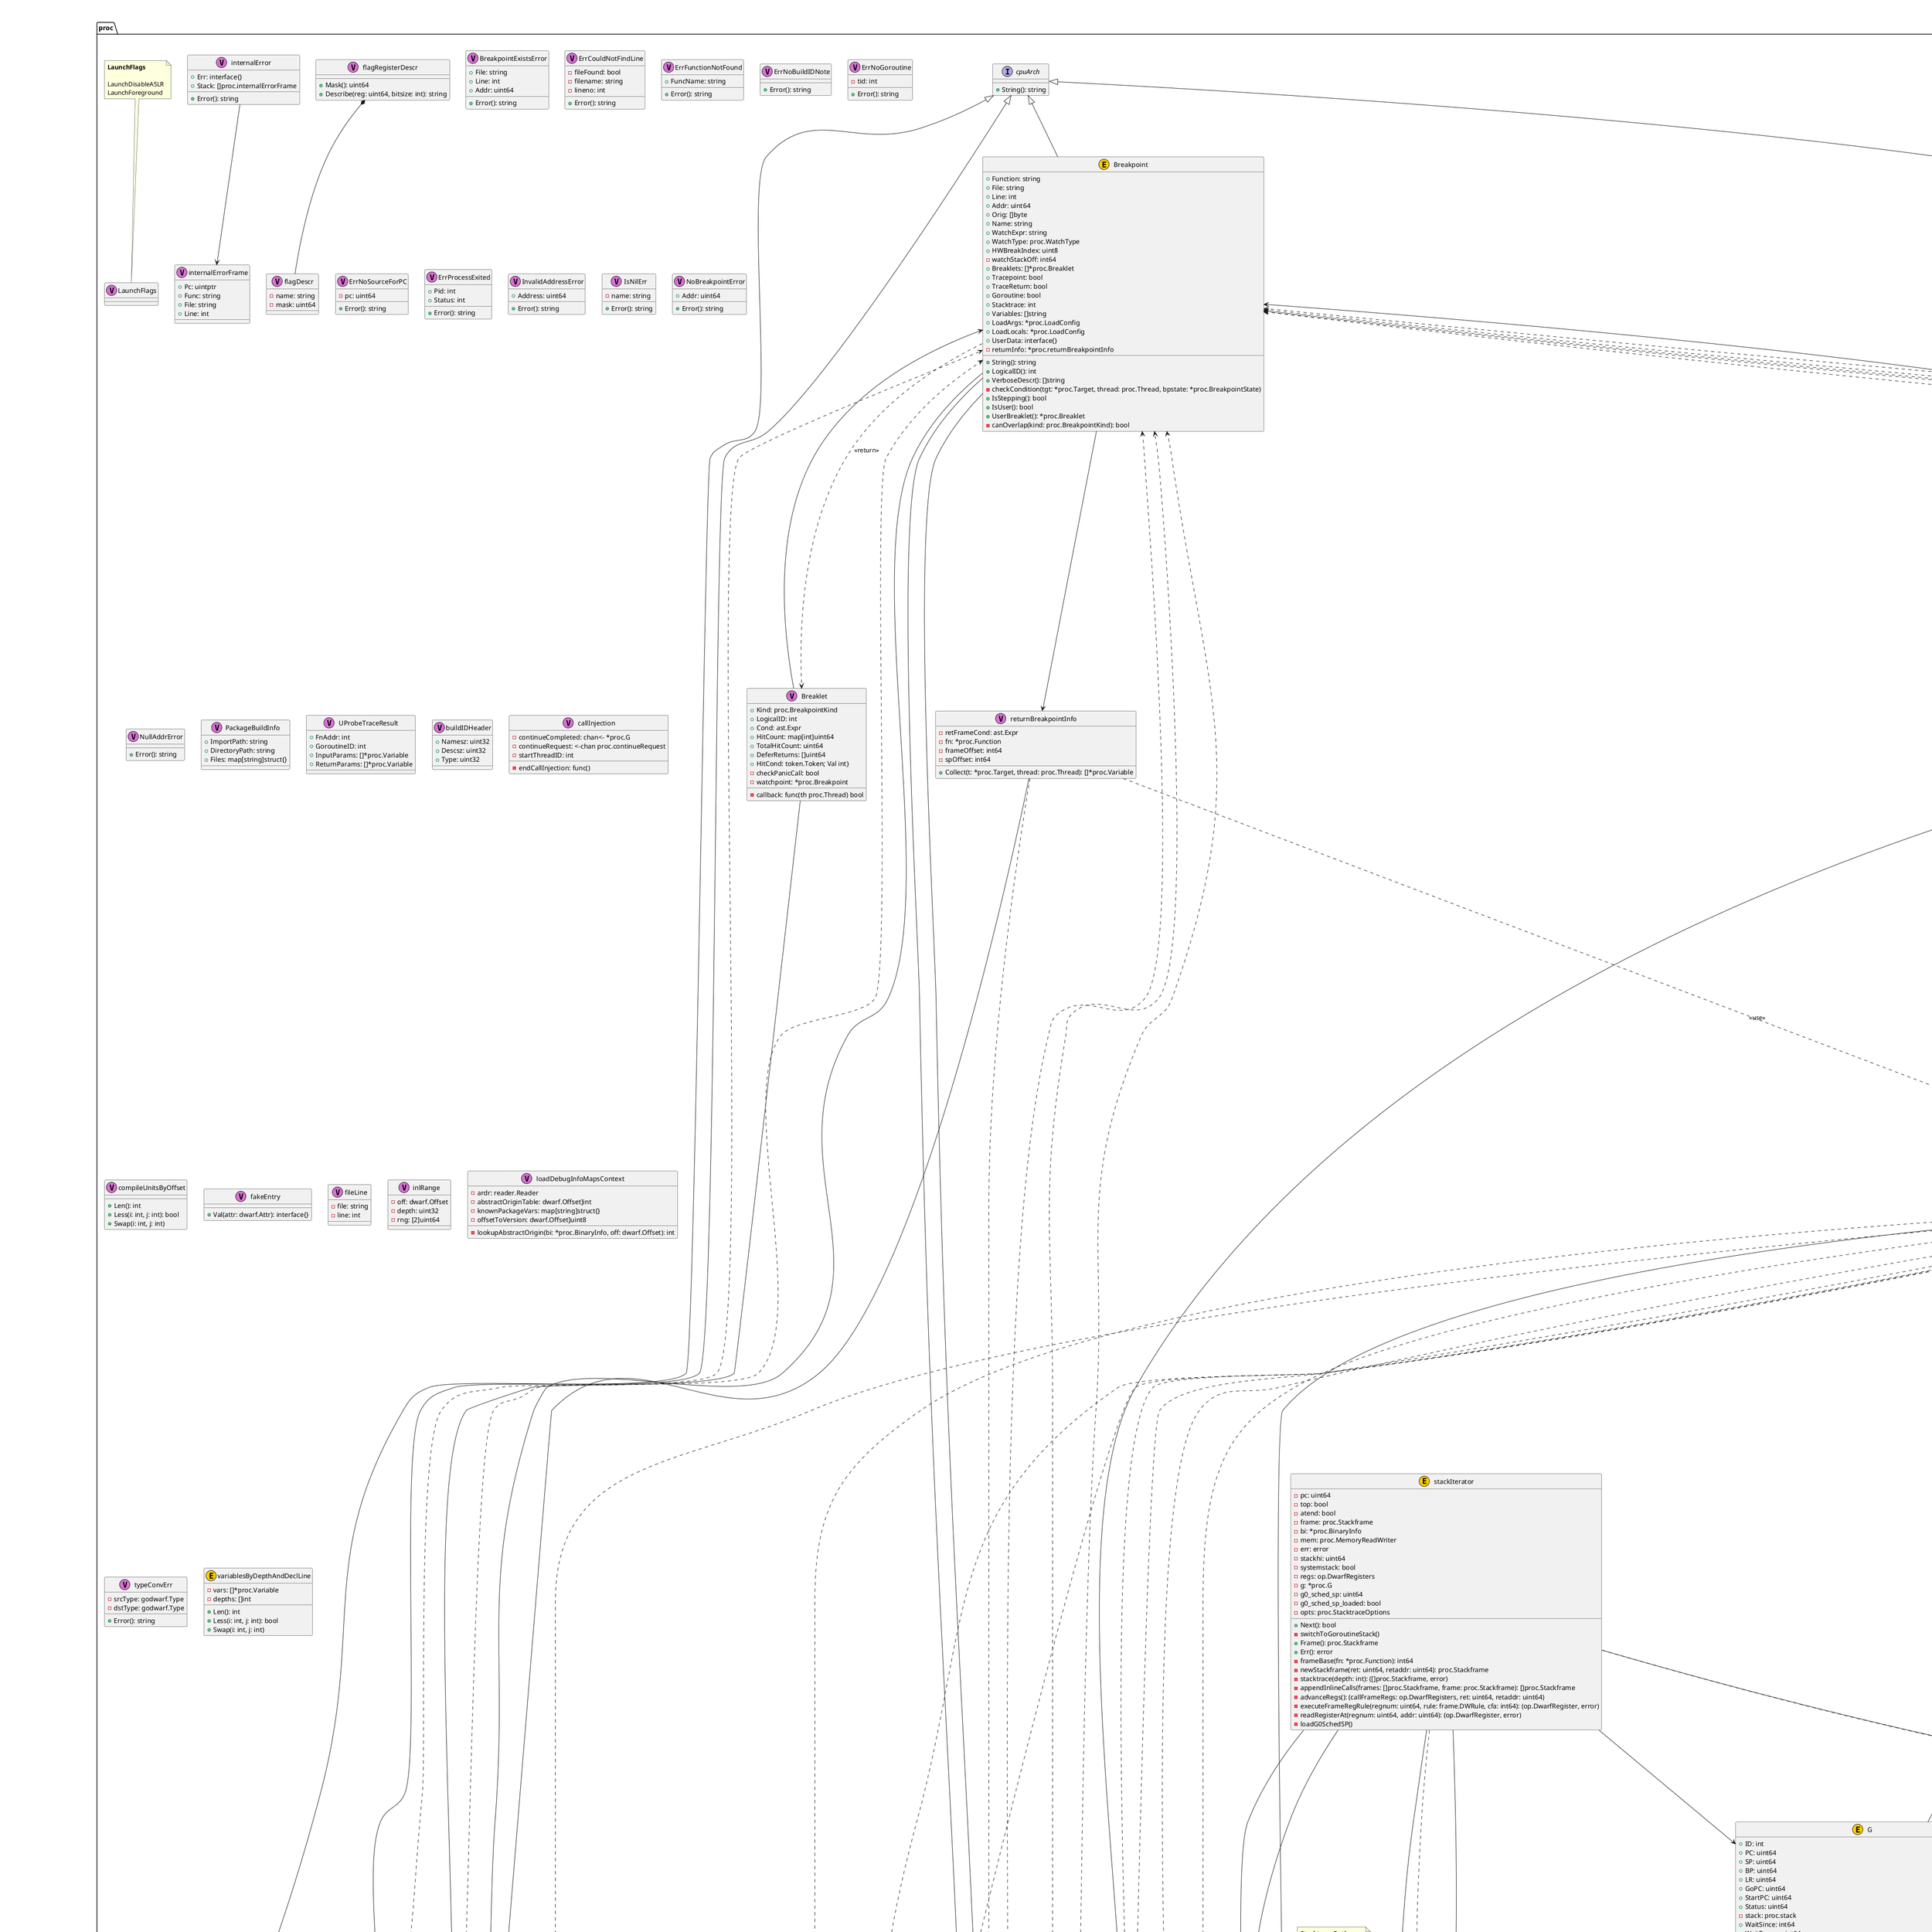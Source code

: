 @startuml

package "linutil" {
	class "AMD64PtraceRegs" as linutil.AMD64PtraceRegs <<V,Orchid>> {
		+R15: uint64
		+R14: uint64
		+R13: uint64
		+R12: uint64
		+Rbp: uint64
		+Rbx: uint64
		+R11: uint64
		+R10: uint64
		+R9: uint64
		+R8: uint64
		+Rax: uint64
		+Rcx: uint64
		+Rdx: uint64
		+Rsi: uint64
		+Rdi: uint64
		+Orig_rax: uint64
		+Rip: uint64
		+Cs: uint64
		+Eflags: uint64
		+Rsp: uint64
		+Ss: uint64
		+Fs_base: uint64
		+Gs_base: uint64
		+Ds: uint64
		+Es: uint64
		+Fs: uint64
		+Gs: uint64
	}
}



package "linutil" {
	class "AMD64Registers" as linutil.AMD64Registers <<V,Orchid>> {
		+Regs: *linutil.AMD64PtraceRegs
		+Fpregs: proc.Register
		+Fpregset: amd64util.AMD64Xstate
		-loadFpRegs: func(*linutil.AMD64Registers) error
		+Slice(floatingPoint: bool): (proc.Register, error)
		+PC(): uint64
		+SP(): uint64
		+BP(): uint64
		+TLS(): uint64
		+GAddr(): (uint64, bool)
		+Copy(): (proc.Registers, error)
		+SetReg(regNum: uint64, reg: op.DwarfRegister): (bool, error)
	}
}

	linutil.AMD64Registers --> linutil.AMD64PtraceRegs
	linutil.AMD64Registers --> proc.Register
	linutil.AMD64Registers --> amd64util.AMD64Xstate

	linutil.AMD64Registers ..> proc.Register : <<return>> 
	linutil.AMD64Registers ..> error : <<return>> 
	linutil.AMD64Registers ..> proc.Registers : <<return>> 
	linutil.AMD64Registers ..> error : <<return>> 
	linutil.AMD64Registers ..> error : <<return>> 

package "linutil" {
	class "linkMap" as linutil.linkMap <<V,Orchid>> {
		-addr: uint64
		-name: string
		-ld: uint64
		-next: uint64
		-prev: uint64
	}
}



package "native" {
	class "linuxPrPsInfo" as native.linuxPrPsInfo <<V,Orchid>> {
		+State: uint8
		+Sname: int8
		+Zomb: uint8
		+Nice: int8
		-_: [4]uint8
		+Flag: uint64
		+Uid: uint32
		+Gid: uint32
		+Pid: int32
		+Ppid: int32
		+Pgrp: int32
		+Sid: int32
		+Fname: [16]uint8
		+Args: [80]uint8
	}
}



package "native" {
	class "linuxPrStatusAMD64" as native.linuxPrStatusAMD64 <<V,Orchid>> {
		+Siginfo: native.linuxSiginfo
		+Cursig: uint16
		-_: [2]uint8
		+Sigpend: uint64
		+Sighold: uint64
		+Pid: int32
		+Ppid: int32
		+Pgrp: int32
		+Sid: int32
		+Utime: unix.Timeval
		+Stime: unix.Timeval
		+CUtime: unix.Timeval
		+CStime: unix.Timeval
		+Reg: linutil.AMD64PtraceRegs
		+Fpvalid: int64
	}
}

	native.linuxPrStatusAMD64 --> native.linuxSiginfo
	native.linuxPrStatusAMD64 --> linutil.AMD64PtraceRegs


package "native" {
	class "linuxSiginfo" as native.linuxSiginfo <<V,Orchid>> {
		+Signo: int32
		+Code: int32
		+Errno: int32
	}
}



package "native" {
	class "nativeProcess" as native.nativeProcess <<E,#FFCC00>> {
		-bi: proc.BinaryInfo
		-pid: int
		-breakpoints: proc.BreakpointMap
		-threads: map[int]*native.nativeThread
		-memthread: *native.nativeThread
		-os: *native.osProcessDetails
		-firstStart: bool
		-resumeChan: chan<- struct{}
		-ptraceChan: chan func()
		-ptraceDoneChan: chan interface{}
		-childProcess: bool
		-stopMu: sync.Mutex
		-manualStopRequested: bool
		-iscgo: bool
		-exited: bool
		-detached: bool
		+MemoryMap(): (proc.MemoryMapEntry, error)
		+BinInfo(): proc.BinaryInfo
		+StartCallInjection(): (func(), error)
		+Detach(kill: bool): err: error
		+Valid(): (bool, error)
		+ResumeNotify(ch: chan<- struct{})
		+ThreadList(): proc.Thread
		+FindThread(threadID: int): (proc.Thread, bool)
		+Memory(): proc.MemoryReadWriter
		+Breakpoints(): proc.BreakpointMap
		+RequestManualStop(): error
		+CheckAndClearManualStopRequest(): bool
		+WriteBreakpoint(bp: proc.Breakpoint): error
		+EraseBreakpoint(bp: proc.Breakpoint): error
		+ContinueOnce(): (proc.Thread, proc.StopReason, error)
		+FindBreakpoint(pc: uint64, adjustPC: bool): (proc.Breakpoint, bool)
		-initialize(path: string): (proc.Target, error)
		-handlePtraceFuncs()
		-execPtraceFunc(fn: func())
		-postExit()
		-writeSoftwareBreakpoint(thread: *native.nativeThread, addr: uint64): error
		+SupportsBPF(): bool
		+DumpProcessNotes(notes: elfwriter.Note, threadDone: func()): (threadsDone: bool, out: elfwriter.Note, err: error)
		+GetBufferedTracepoints(): ebpf.RawUProbeParams
		-kill(): error
		-requestManualStop(): err: error
		-addThread(tid: int, attach: bool): (*native.nativeThread, error)
		-updateThreadList(): error
		-trapWait(pid: int): (*native.nativeThread, error)
		-trapWaitInternal(pid: int, options: native.trapWaitOptions): (*native.nativeThread, error)
		-waitFast(pid: int): (int, unix.WaitStatus, error)
		-wait(pid: int, options: int): (int, unix.WaitStatus, error)
		-exitGuard(err: error): error
		-resume(): error
		-stop(trapthread: *native.nativeThread): (*native.nativeThread, error)
		-detach(kill: bool): error
		+EntryPoint(): (uint64, error)
		+SetUProbe(fnName: string, goidOffset: int64, args: ebpf.UProbeArgMap): error
	}
}

	native.nativeProcess --> proc.BinaryInfo
	native.nativeProcess --> proc.BreakpointMap
	native.nativeProcess --> native.nativeThread
	native.nativeProcess --> native.osProcessDetails
	native.nativeProcess --> sync.Mutex

	native.nativeProcess ..> proc.MemoryMapEntry : <<return>> 
	native.nativeProcess ..> error : <<return>> 
	native.nativeProcess ..> proc.BinaryInfo : <<return>> 
	native.nativeProcess ..> error : <<return>> 
	native.nativeProcess ..> error : <<return>> 
	native.nativeProcess ..> error : <<return>> 
	native.nativeProcess ..> proc.Thread : <<return>> 
	native.nativeProcess ..> proc.Thread : <<return>> 
	native.nativeProcess ..> proc.MemoryReadWriter : <<return>> 
	native.nativeProcess ..> proc.BreakpointMap : <<return>> 
	native.nativeProcess ..> error : <<return>> 
	native.nativeProcess ..> proc.Breakpoint : <<use>> 
	native.nativeProcess ..> error : <<return>> 
	native.nativeProcess ..> proc.Breakpoint : <<use>> 
	native.nativeProcess ..> error : <<return>> 
	native.nativeProcess ..> proc.Thread : <<return>> 
	native.nativeProcess ..> proc.StopReason : <<return>> 
	native.nativeProcess ..> error : <<return>> 
	native.nativeProcess ..> proc.Breakpoint : <<return>> 
	native.nativeProcess ..> error : <<return>> 
	native.nativeProcess ..> ebpf.RawUProbeParams : <<return>> 
	native.nativeProcess ..> error : <<return>> 
	native.nativeProcess ..> ebpf.UProbeArgMap : <<use>> 
	native.nativeProcess ..> error : <<return>> 

package "native" {
	class "nativeThread" as native.nativeThread <<E,#FFCC00>> {
		+ID: int
		+Status: *native.waitStatus
		+CurrentBreakpoint: proc.BreakpointState
		-dbp: *native.nativeProcess
		-singleStepping: bool
		-os: *native.osSpecificDetails
		-common: proc.CommonThread
		+Continue(): error
		+StepInstruction(): err: error
		+Location(): (proc.Location, error)
		+BinInfo(): proc.BinaryInfo
		+Common(): proc.CommonThread
		+SetCurrentBreakpoint(adjustPC: bool): error
		+Breakpoint(): proc.BreakpointState
		+ThreadID(): int
		-clearSoftwareBreakpoint(bp: proc.Breakpoint): error
		+Registers(): (proc.Registers, error)
		+RestoreRegisters(savedRegs: proc.Registers): error
		+PC(): (uint64, error)
		+ProcessMemory(): proc.MemoryReadWriter
		-stop(): err: error
		+Stopped(): bool
		-resume(): error
		-resumeWithSig(sig: int): err: error
		-singleStep(): err: error
		+WriteMemory(addr: uint64, data: []byte): (written: int, err: error)
		+ReadMemory(data: []byte, addr: uint64): (n: int, err: error)
		-writeHardwareBreakpoint(addr: uint64, wtype: proc.WatchType, idx: uint8): error
		-clearHardwareBreakpoint(addr: uint64, wtype: proc.WatchType, idx: uint8): error
		-findHardwareBreakpoint(): (proc.Breakpoint, error)
		-setPC(pc: uint64): error
		+SetReg(regNum: uint64, reg: op.DwarfRegister): error
		-fpRegisters(): (regs: proc.Register, fpregs: amd64util.AMD64Xstate, err: error)
		-restoreRegisters(savedRegs: proc.Registers): error
		-withDebugRegisters(f: amd64util.DebugRegisters) error): error
	}
}

	native.nativeThread --> native.waitStatus
	native.nativeThread --> proc.BreakpointState
	native.nativeThread --> native.nativeProcess
	native.nativeThread --> native.osSpecificDetails
	native.nativeThread --> proc.CommonThread

	native.nativeThread ..> error : <<return>> 
	native.nativeThread ..> error : <<return>> 
	native.nativeThread ..> proc.Location : <<return>> 
	native.nativeThread ..> error : <<return>> 
	native.nativeThread ..> proc.BinaryInfo : <<return>> 
	native.nativeThread ..> proc.CommonThread : <<return>> 
	native.nativeThread ..> error : <<return>> 
	native.nativeThread ..> proc.BreakpointState : <<return>> 
	native.nativeThread ..> proc.Registers : <<return>> 
	native.nativeThread ..> error : <<return>> 
	native.nativeThread ..> proc.Registers : <<use>> 
	native.nativeThread ..> error : <<return>> 
	native.nativeThread ..> error : <<return>> 
	native.nativeThread ..> proc.MemoryReadWriter : <<return>> 
	native.nativeThread ..> error : <<return>> 
	native.nativeThread ..> error : <<return>> 
	native.nativeThread ..> error : <<return>> 

package "native" {
	class "osProcessDetails" as native.osProcessDetails <<E,#FFCC00>> {
		-comm: string
		-ebpf: ebpf.EBPFContext
		+Close()
	}
}

	native.osProcessDetails --> ebpf.EBPFContext


package "native" {
	class "osSpecificDetails" as native.osSpecificDetails <<V,Orchid>> {
		-delayedSignal: int
		-running: bool
		-setbp: bool
		-phantomBreakpointPC: uint64
	}
}



package "native" {
	class "trapWaitOptions" as native.trapWaitOptions <<V,Orchid>>
}



package "native" {
	class "waitStatus" as native.waitStatus <<V,Orchid>>
}



package "test" {
	class "BuildFlags" as test.BuildFlags <<V,Orchid>>
}



package "test" {
	class "Fixture" as test.Fixture <<V,Orchid>> {
		+Name: string
		+Path: string
		+Source: string
		+BuildDir: string
	}
}



package "test" {
	class "fixtureKey" as test.fixtureKey <<V,Orchid>> {
		+Name: string
		+Flags: test.BuildFlags
	}
}

	test.fixtureKey --> test.BuildFlags


package "proc" {
	class "Ancestor" as proc.Ancestor <<V,Orchid>> {
		+ID: int64
		+Unreadable: error
		-pcsVar: *proc.Variable
		+Stack(n: int): ([]proc.Stackframe, error)
	}
}

	proc.Ancestor --> error
	proc.Ancestor --> proc.Variable

	proc.Ancestor ..> proc.Stackframe : <<return>> 
	proc.Ancestor ..> error : <<return>> 

package "proc" {
	class "Arch" as proc.Arch <<V,Orchid>> {
		+Name: string
		-ptrSize: int
		-maxInstructionLength: int
		-prologues: []proc.opcodeSeq
		-breakpointInstruction: []byte
		-altBreakpointInstruction: []byte
		-breakInstrMovesPC: bool
		-derefTLS: bool
		-usesLR: bool
		+PCRegNum: uint64
		+SPRegNum: uint64
		+BPRegNum: uint64
		+ContextRegNum: uint64
		-asmDecode: op.DwarfRegisters, memrw proc.MemoryReadWriter, bi *proc.BinaryInfo) error
		-fixFrameUnwindContext: frame.FrameContext
		-switchStack: op.DwarfRegisters) bool
		-regSize: func(uint64) int
		+RegistersToDwarfRegisters: op.DwarfRegisters
		-addrAndStackRegsToDwarfRegisters: op.DwarfRegisters
		+DwarfRegisterToString: op.DwarfRegister) (string, bool, string)
		-inhibitStepInto: func(bi *proc.BinaryInfo, pc uint64) bool
		+RegisterNameToDwarf: func(s string) (int, bool)
		-asmRegisters: map[int]proc.asmRegister
		-crosscall2fn: *proc.Function
		-sigreturnfn: *proc.Function
		+PtrSize(): int
		+MaxInstructionLength(): int
		+BreakpointInstruction(): []byte
		+AltBreakpointInstruction(): []byte
		+BreakInstrMovesPC(): bool
		+BreakpointSize(): int
		+DerefTLS(): bool
		-getAsmRegister(regs: op.DwarfRegisters, asmreg: int): (uint64, error)
	}
}

	proc.Arch --> proc.opcodeSeq
	proc.Arch --> proc.asmRegister
	proc.Arch --> proc.Function
	proc.Arch --> proc.Function


package "proc" {
	class "AsmInstruction" as proc.AsmInstruction <<V,Orchid>> {
		+Loc: proc.Location
		+DestLoc: *proc.Location
		+Bytes: []byte
		+Breakpoint: bool
		+AtPC: bool
		+Size: int
		+Kind: proc.AsmInstructionKind
		+Inst: proc.archInst
		+IsCall(): bool
		+IsRet(): bool
		+IsJmp(): bool
		+IsHardBreak(): bool
		+Text(flavour: proc.AssemblyFlavour, bi: *proc.BinaryInfo): string
	}
}

	proc.AsmInstruction --> proc.Location
	proc.AsmInstruction --> proc.Location
	proc.AsmInstruction --> proc.AsmInstructionKind
	proc.AsmInstruction --> proc.archInst

	proc.AsmInstruction ..> proc.AssemblyFlavour : <<use>> 
	proc.AsmInstruction ..> proc.BinaryInfo : <<use>> 

package "proc" {
	class "AsmInstructionKind" as proc.AsmInstructionKind <<V,Orchid>>
}



package "proc" {
	class "AssemblyFlavour" as proc.AssemblyFlavour <<V,Orchid>>
}



package "proc" {
	class "BinaryInfo" as proc.BinaryInfo <<E,#FFCC00>> {
		+Arch: *proc.Arch
		+GOOS: string
		+Functions: []proc.Function
		+Sources: []string
		+LookupFunc: map[string]*proc.Function
		-lookupGenericFunc: map[string][]*proc.Function
		+SymNames: elf.Symbol
		+Images: []*proc.Image
		+ElfDynamicSection: proc.ElfDynamicSection
		-lastModified: time.Time
		+PackageMap: map[string][]string
		-frameEntries: frame.FrameDescriptionEntries
		-types: map[string]proc.dwarfRef
		-packageVars: []proc.packageVar
		-gStructOffset: uint64
		-nameOfRuntimeType: map[uint64]proc.nameOfRuntimeTypeEntry
		-consts: proc.constantsMap
		-inlinedCallLines: map[proc.fileLine][]uint64
		-dwrapUnwrapCache: map[uint64]*proc.Function
		-regabi: bool
		+FindFunction(funcName: string): ([]*proc.Function, error)
		+LoadBinaryInfo(path: string, entryPoint: uint64): error
		+GStructOffset(): uint64
		+LastModified(): time.Time
		+Types(): ([]string, error)
		+PCToLine(pc: uint64): (string, int, *proc.Function)
		+AllPCsForFileLines(filename: string, linenos: []int): map[int][]uint64
		+PCToFunc(pc: uint64): *proc.Function
		+PCToImage(pc: uint64): *proc.Image
		+AddImage(path: string, addr: uint64): error
		-moduleDataToImage(md: *proc.moduleData): *proc.Image
		-imageToModuleData(image: *proc.Image, mds: []proc.moduleData): *proc.moduleData
		-typeToImage(typ: godwarf.Type): *proc.Image
		+Close(): error
		+LoadImageFromData(dwdata: dwarf.Data, debugFrameBytes: []byte, debugLineBytes: []byte, debugLocBytes: []byte)
		-locationExpr(entry: godwarf.Entry, attr: dwarf.Attr, pc: uint64): ([]byte, *proc.locationExpr, error)
		+LocationCovers(entry: dwarf.Entry, attr: dwarf.Attr): ([][2]uint64, error)
		+Location(entry: godwarf.Entry, attr: dwarf.Attr, pc: uint64, regs: op.DwarfRegisters, mem: proc.MemoryReadWriter): (int64, op.Piece, *proc.locationExpr, error)
		-loclistEntry(off: int64, pc: uint64): []byte
		-findCompileUnit(pc: uint64): *proc.compileUnit
		+Producer(): string
		-funcToImage(fn: *proc.Function): *proc.Image
		-parseDebugFrameGeneral(image: *proc.Image, debugFrameBytes: []byte, debugFrameName: string, debugFrameErr: error, ehFrameBytes: []byte, ehFrameAddr: uint64, ehFrameName: string, byteOrder: binary.ByteOrder)
		-loadSymbolName(image: *proc.Image, file: elf.File, wg: *sync.WaitGroup)
		-parseDebugFrameElf(image: *proc.Image, exe: elf.File, debugInfoBytes: []byte, wg: *sync.WaitGroup)
		-setGStructOffsetElf(image: *proc.Image, exe: elf.File, wg: *sync.WaitGroup)
		-findType(name: string): (godwarf.Type, error)
		-findTypeExpr(expr: ast.Expr): (godwarf.Type, error)
		-findArrayType(n: int, etyp: string): (godwarf.Type, error)
		-registerTypeToPackageMap(entry: dwarf.Entry)
		-loadDebugInfoMaps(image: *proc.Image, debugInfoBytes: []byte, debugLineBytes: []byte, wg: *sync.WaitGroup, cont: func())
		+LookupGenericFunc(): map[string][]*proc.Function
		-loadDebugInfoMapsCompileUnit(ctxt: *proc.loadDebugInfoMapsContext, image: *proc.Image, reader: reader.Reader, cu: *proc.compileUnit)
		-loadDebugInfoMapsImportedUnit(entry: dwarf.Entry, ctxt: *proc.loadDebugInfoMapsContext, image: *proc.Image, cu: *proc.compileUnit)
		-addAbstractSubprogram(entry: dwarf.Entry, ctxt: *proc.loadDebugInfoMapsContext, reader: reader.Reader, image: *proc.Image, cu: *proc.compileUnit)
		-addConcreteInlinedSubprogram(entry: dwarf.Entry, originOffset: dwarf.Offset, ctxt: *proc.loadDebugInfoMapsContext, reader: reader.Reader, cu: *proc.compileUnit)
		-addConcreteSubprogram(entry: dwarf.Entry, ctxt: *proc.loadDebugInfoMapsContext, reader: reader.Reader, cu: *proc.compileUnit)
		-loadDebugInfoMapsInlinedCalls(ctxt: *proc.loadDebugInfoMapsContext, reader: reader.Reader, cu: *proc.compileUnit)
		-expandPackagesInType(expr: ast.Expr)
		-symLookup(addr: uint64): (string, uint64)
		+ListPackagesBuildInfo(includeFiles: bool): []*proc.PackageBuildInfo
	}
}

	proc.BinaryInfo --> proc.Arch
	proc.BinaryInfo --> proc.Function
	proc.BinaryInfo --> proc.ElfDynamicSection
	proc.BinaryInfo --> proc.dwarfRef
	proc.BinaryInfo --> proc.packageVar
	proc.BinaryInfo --> proc.nameOfRuntimeTypeEntry
	proc.BinaryInfo --> proc.constantsMap

	proc.BinaryInfo ..> error : <<return>> 
	proc.BinaryInfo ..> error : <<return>> 
	proc.BinaryInfo ..> error : <<return>> 
	proc.BinaryInfo ..> proc.Function : <<return>> 
	proc.BinaryInfo ..> proc.Function : <<return>> 
	proc.BinaryInfo ..> proc.Image : <<return>> 
	proc.BinaryInfo ..> error : <<return>> 
	proc.BinaryInfo ..> error : <<return>> 
	proc.BinaryInfo ..> error : <<return>> 
	proc.BinaryInfo ..> proc.MemoryReadWriter : <<use>> 
	proc.BinaryInfo ..> proc.locationExpr : <<return>> 
	proc.BinaryInfo ..> error : <<return>> 

package "proc" {
	class "Breaklet" as proc.Breaklet <<V,Orchid>> {
		+Kind: proc.BreakpointKind
		+LogicalID: int
		+Cond: ast.Expr
		+HitCount: map[int]uint64
		+TotalHitCount: uint64
		+DeferReturns: []uint64
		+HitCond: token.Token; Val int}
		-checkPanicCall: bool
		-callback: func(th proc.Thread) bool
		-watchpoint: *proc.Breakpoint
	}
}

	proc.Breaklet --> proc.BreakpointKind
	proc.Breaklet --> proc.Breakpoint


package "proc" {
	class "Breakpoint" as proc.Breakpoint <<E,#FFCC00>> {
		+Function: string
		+File: string
		+Line: int
		+Addr: uint64
		+Orig: []byte
		+Name: string
		+WatchExpr: string
		+WatchType: proc.WatchType
		+HWBreakIndex: uint8
		-watchStackOff: int64
		+Breaklets: []*proc.Breaklet
		+Tracepoint: bool
		+TraceReturn: bool
		+Goroutine: bool
		+Stacktrace: int
		+Variables: []string
		+LoadArgs: *proc.LoadConfig
		+LoadLocals: *proc.LoadConfig
		+UserData: interface{}
		-returnInfo: *proc.returnBreakpointInfo
		+String(): string
		+LogicalID(): int
		+VerboseDescr(): []string
		-checkCondition(tgt: *proc.Target, thread: proc.Thread, bpstate: *proc.BreakpointState)
		+IsStepping(): bool
		+IsUser(): bool
		+UserBreaklet(): *proc.Breaklet
		-canOverlap(kind: proc.BreakpointKind): bool
	}
}

	proc.Breakpoint --> proc.WatchType
	proc.Breakpoint --> proc.LoadConfig
	proc.Breakpoint --> proc.LoadConfig
	proc.Breakpoint --> proc.returnBreakpointInfo

	proc.Breakpoint ..> proc.Breaklet : <<return>> 

package "proc" {
	class "BreakpointExistsError" as proc.BreakpointExistsError <<V,Orchid>> {
		+File: string
		+Line: int
		+Addr: uint64
		+Error(): string
	}
}



package "proc" {
	class "BreakpointKind" as proc.BreakpointKind <<V,Orchid>>
}



package "proc" {
	class "BreakpointMap" as proc.BreakpointMap <<V,Orchid>> {
		+M: map[uint64]*proc.Breakpoint
		+WatchOutOfScope: []*proc.Breakpoint
		-breakpointIDCounter: int
		+HasSteppingBreakpoints(): bool
		+HasHWBreakpoints(): bool
	}
}



package "proc" {
	class "BreakpointState" as proc.BreakpointState <<E,#FFCC00>> {
		+Breakpoint: *proc.Breakpoint
		+Active: bool
		+Stepping: bool
		+SteppingInto: bool
		+CondError: error
		-checkCond(tgt: *proc.Target, breaklet: *proc.Breaklet, thread: proc.Thread)
		+Clear()
		+String(): string
	}
}

	proc.BreakpointState --> proc.Breakpoint
	proc.BreakpointState --> error


package "proc" {
	class "Checkpoint" as proc.Checkpoint <<V,Orchid>> {
		+ID: int
		+When: string
		+Where: string
	}
}



package "proc" {
	class "CommonThread" as proc.CommonThread <<V,Orchid>> {
		+CallReturn: bool
		-returnValues: []*proc.Variable
		-g: *proc.G
		+ReturnValues(cfg: proc.LoadConfig): []*proc.Variable
	}
}

	proc.CommonThread --> proc.G

	proc.CommonThread ..> proc.LoadConfig : <<use>> 

package "proc" {
	class "Defer" as proc.Defer <<E,#FFCC00>> {
		+DwrapPC: uint64
		+DeferPC: uint64
		+SP: uint64
		-link: *proc.Defer
		-argSz: int64
		-variable: *proc.Variable
		+Unreadable: error
		-load()
		+Next(): *proc.Defer
		+EvalScope(t: *proc.Target, thread: proc.Thread): (*proc.EvalScope, error)
		+DeferredFunc(p: *proc.Target): (file: string, line: int, fn: *proc.Function)
	}
}

	proc.Defer --> proc.Defer
	proc.Defer --> proc.Variable
	proc.Defer --> error

	proc.Defer ..> proc.Defer : <<return>> 
	proc.Defer ..> proc.Target : <<use>> 
	proc.Defer ..> proc.Thread : <<use>> 
	proc.Defer ..> proc.EvalScope : <<return>> 
	proc.Defer ..> error : <<return>> 
	proc.Defer ..> proc.Target : <<use>> 
	proc.Defer ..> proc.Function : <<return>> 

package "proc" {
	class "Direction" as proc.Direction <<V,Orchid>>
}



package "proc" {
	class "DumpFlags" as proc.DumpFlags <<V,Orchid>>
}



package "proc" {
	class "DumpState" as proc.DumpState <<E,#FFCC00>> {
		+Mutex: sync.Mutex
		+Dumping: bool
		+AllDone: bool
		+Canceled: bool
		+DoneChan: chan struct{}
		+ThreadsDone: int
		+ThreadsTotal: int
		+MemDone: uint64
		+MemTotal: uint64
		+Err: error
		-setErr(err: error)
		-setThreadsTotal(n: int)
		-threadDone()
		-setMemTotal(n: uint64)
		-memDone(delta: uint64)
		-isCanceled(): bool
	}
}

	proc.DumpState --> sync.Mutex
	proc.DumpState --> error


package "proc" {
	class "ElfDynamicSection" as proc.ElfDynamicSection <<V,Orchid>> {
		+Addr: uint64
		+Size: uint64
	}
}



package "proc" {
	class "ErrCouldNotFindLine" as proc.ErrCouldNotFindLine <<V,Orchid>> {
		-fileFound: bool
		-filename: string
		-lineno: int
		+Error(): string
	}
}



package "proc" {
	class "ErrFunctionNotFound" as proc.ErrFunctionNotFound <<V,Orchid>> {
		+FuncName: string
		+Error(): string
	}
}



package "proc" {
	class "ErrNoBuildIDNote" as proc.ErrNoBuildIDNote <<V,Orchid>> {
		+Error(): string
	}
}



package "proc" {
	class "ErrNoGoroutine" as proc.ErrNoGoroutine <<V,Orchid>> {
		-tid: int
		+Error(): string
	}
}



package "proc" {
	class "ErrNoSourceForPC" as proc.ErrNoSourceForPC <<V,Orchid>> {
		-pc: uint64
		+Error(): string
	}
}



package "proc" {
	class "ErrProcessExited" as proc.ErrProcessExited <<V,Orchid>> {
		+Pid: int
		+Status: int
		+Error(): string
	}
}



package "proc" {
	class "EvalScope" as proc.EvalScope <<E,#FFCC00>> {
		+Location: proc.Location
		+Regs: op.DwarfRegisters
		+Mem: proc.MemoryReadWriter
		-g: *proc.G
		+BinInfo: *proc.BinaryInfo
		-target: *proc.Target
		-frameOffset: int64
		-callCtx: *proc.callContext
		-dictAddr: uint64
		+EvalExpression(expr: string, cfg: proc.LoadConfig): (*proc.Variable, error)
		+Locals(flags: proc.localsFlags): ([]*proc.Variable, error)
		-setValue(dstv: *proc.Variable, srcv: *proc.Variable, srcExpr: string): error
		+SetVariable(name: string, value: string): error
		+LocalVariables(cfg: proc.LoadConfig): ([]*proc.Variable, error)
		+FunctionArguments(cfg: proc.LoadConfig): ([]*proc.Variable, error)
		+PackageVariables(cfg: proc.LoadConfig): ([]*proc.Variable, error)
		-findGlobal(pkgName: string, varName: string): (*proc.Variable, error)
		-findGlobalInternal(name: string): (*proc.Variable, error)
		-image(): *proc.Image
		+DwarfReader(): reader.Reader
		+PtrSize(): int
		-evalToplevelTypeCast(t: ast.Expr, cfg: proc.LoadConfig): (*proc.Variable, error)
		-evalAST(t: ast.Expr): (*proc.Variable, error)
		-evalTypeCast(node: ast.CallExpr): (*proc.Variable, error)
		-evalBuiltinCall(node: ast.CallExpr): (*proc.Variable, error)
		-evalIdent(node: ast.Ident): (*proc.Variable, error)
		-evalStructSelector(node: ast.SelectorExpr): (*proc.Variable, error)
		-evalTypeAssert(node: ast.TypeAssertExpr): (*proc.Variable, error)
		-evalIndex(node: ast.IndexExpr): (*proc.Variable, error)
		-evalReslice(node: ast.SliceExpr): (*proc.Variable, error)
		-evalPointerDeref(node: ast.StarExpr): (*proc.Variable, error)
		-evalAddrOf(node: ast.UnaryExpr): (*proc.Variable, error)
		-evalUnary(node: ast.UnaryExpr): (*proc.Variable, error)
		-evalBinary(node: ast.BinaryExpr): (*proc.Variable, error)
	}
}

	proc.EvalScope --> proc.Location
	proc.EvalScope --> proc.MemoryReadWriter
	proc.EvalScope --> proc.G
	proc.EvalScope --> proc.BinaryInfo
	proc.EvalScope --> proc.Target
	proc.EvalScope --> proc.callContext

	proc.EvalScope ..> proc.LoadConfig : <<use>> 
	proc.EvalScope ..> proc.Variable : <<return>> 
	proc.EvalScope ..> error : <<return>> 
	proc.EvalScope ..> proc.localsFlags : <<use>> 
	proc.EvalScope ..> error : <<return>> 
	proc.EvalScope ..> error : <<return>> 
	proc.EvalScope ..> proc.LoadConfig : <<use>> 
	proc.EvalScope ..> error : <<return>> 
	proc.EvalScope ..> proc.LoadConfig : <<use>> 
	proc.EvalScope ..> error : <<return>> 
	proc.EvalScope ..> proc.LoadConfig : <<use>> 
	proc.EvalScope ..> error : <<return>> 

package "proc" {
	class "Function" as proc.Function <<V,Orchid>> {
		+Name: string
		+Entry: uint64
		+End: uint64
		-offset: dwarf.Offset
		-cu: *proc.compileUnit
		-trampoline: bool
		+InlinedCalls: []proc.InlinedCall
		-instRange(): [2]int
		+PackageName(): string
		+ReceiverName(): string
		+BaseName(): string
		+NameWithoutTypeParams(): string
		+Optimized(): bool
		+PrologueEndPC(): uint64
		-exportedRuntime(): bool
		-privateRuntime(): bool
		-fakeType(bi: *proc.BinaryInfo, removeReceiver: bool): (godwarf.FuncType, error)
	}
}

	proc.Function --> proc.compileUnit
	proc.Function --> proc.InlinedCall


package "proc" {
	class "G" as proc.G <<E,#FFCC00>> {
		+ID: int
		+PC: uint64
		+SP: uint64
		+BP: uint64
		+LR: uint64
		+GoPC: uint64
		+StartPC: uint64
		+Status: uint64
		-stack: proc.stack
		+WaitSince: int64
		+WaitReason: int64
		+SystemStack: bool
		+CurrentLoc: proc.Location
		+Thread: proc.Thread
		-variable: *proc.Variable
		+Unreadable: error
		-labels: *map[string]string
		-stackIterator(opts: proc.StacktraceOptions): (*proc.stackIterator, error)
		+Stacktrace(depth: int, opts: proc.StacktraceOptions): ([]proc.Stackframe, error)
		-readDefers(frames: []proc.Stackframe)
		+Defer(): *proc.Defer
		+UserCurrent(): proc.Location
		+Go(): proc.Location
		+StartLoc(tgt: *proc.Target): proc.Location
		+System(tgt: *proc.Target): bool
		+Labels(): map[string]string
	}
}

	proc.G --> proc.stack
	proc.G --> proc.Location
	proc.G --> proc.Thread
	proc.G --> proc.Variable
	proc.G --> error

	proc.G ..> proc.StacktraceOptions : <<use>> 
	proc.G ..> proc.Stackframe : <<return>> 
	proc.G ..> error : <<return>> 
	proc.G ..> proc.Defer : <<return>> 
	proc.G ..> proc.Location : <<return>> 
	proc.G ..> proc.Location : <<return>> 
	proc.G ..> proc.Target : <<use>> 
	proc.G ..> proc.Location : <<return>> 
	proc.G ..> proc.Target : <<use>> 

package "proc" {
	class "Image" as proc.Image <<E,#FFCC00>> {
		+Path: string
		+StaticBase: uint64
		-addr: uint64
		-index: int
		-closer: io.Closer
		-sepDebugCloser: io.Closer
		-dwarf: dwarf.Data
		-dwarfReader: dwarf.Reader
		-loclist2: loclist.Dwarf2Reader
		-loclist5: loclist.Dwarf5Reader
		-debugAddr: godwarf.DebugAddrSection
		-debugLineStr: []byte
		-typeCache: godwarf.Type
		-compileUnits: []*proc.compileUnit
		-dwarfTreeCache: simplelru.LRU
		-runtimeMallocgcTree: godwarf.Tree
		-runtimeTypeToDIE: map[uint64]proc.runtimeTypeDIE
		-loadErrMu: sync.Mutex
		-loadErr: error
		+DwarfReader(): reader.Reader
		-registerRuntimeTypeToDIE(entry: dwarf.Entry, ardr: reader.Reader)
		+Close(): error
		-setLoadError(fmtstr: string, args: []interface{})
		+LoadError(): error
		-getDwarfTree(off: dwarf.Offset): (godwarf.Tree, error)
		-findCompileUnitForOffset(off: dwarf.Offset): *proc.compileUnit
		+Type(offset: dwarf.Offset): (godwarf.Type, error)
	}
}

	proc.Image --> proc.runtimeTypeDIE
	proc.Image --> sync.Mutex
	proc.Image --> error

	proc.Image ..> error : <<return>> 
	proc.Image ..> error : <<return>> 
	proc.Image ..> error : <<return>> 

package "proc" {
	class "InlinedCall" as proc.InlinedCall <<V,Orchid>> {
		-cu: *proc.compileUnit
		+LowPC: uint64
		+HighPC: uint64
	}
}

	proc.InlinedCall --> proc.compileUnit


package "proc" {
	class "InvalidAddressError" as proc.InvalidAddressError <<V,Orchid>> {
		+Address: uint64
		+Error(): string
	}
}



package "proc" {
	class "IsNilErr" as proc.IsNilErr <<V,Orchid>> {
		-name: string
		+Error(): string
	}
}



package "proc" {
	class "KeepSteppingBreakpoints" as proc.KeepSteppingBreakpoints <<V,Orchid>>
}



package "proc" {
	class "LaunchFlags" as proc.LaunchFlags <<V,Orchid>>
}



package "proc" {
	class "LoadConfig" as proc.LoadConfig <<V,Orchid>> {
		+FollowPointers: bool
		+MaxVariableRecurse: int
		+MaxStringLen: int
		+MaxArrayValues: int
		+MaxStructFields: int
		+MaxMapBuckets: int
	}
}



package "proc" {
	class "Location" as proc.Location <<V,Orchid>> {
		+PC: uint64
		+File: string
		+Line: int
		+Fn: *proc.Function
	}
}

	proc.Location --> proc.Function


package "proc" {
	class "MemoryMapEntry" as proc.MemoryMapEntry <<V,Orchid>> {
		+Addr: uint64
		+Size: uint64
		+Read: bool
		+Write: bool
		+Exec: bool
		+Filename: string
		+Offset: uint64
	}
}



package "proc" {
	interface "MemoryReadWriter" as proc.MemoryReadWriter {
		+ReadMemory(buf: []byte, addr: uint64): (n: int, err: error)
		+WriteMemory(addr: uint64, data: []byte): (written: int, err: error)
	}
}


	proc.MemoryReadWriter ..> error : <<return>> 
	proc.MemoryReadWriter ..> error : <<return>> 

package "proc" {
	interface "MemoryReader" as proc.MemoryReader {
		+ReadMemory(buf: []byte, addr: uint64): (n: int, err: error)
	}
}


	proc.MemoryReader ..> error : <<return>> 

package "proc" {
	class "NewTargetConfig" as proc.NewTargetConfig <<V,Orchid>> {
		+Path: string
		+DisableAsyncPreempt: bool
		+StopReason: proc.StopReason
		+CanDump: bool
	}
}

	proc.NewTargetConfig --> proc.StopReason


package "proc" {
	class "NoBreakpointError" as proc.NoBreakpointError <<V,Orchid>> {
		+Addr: uint64
		+Error(): string
	}
}



package "proc" {
	class "NullAddrError" as proc.NullAddrError <<V,Orchid>> {
		+Error(): string
	}
}



package "proc" {
	class "PackageBuildInfo" as proc.PackageBuildInfo <<V,Orchid>> {
		+ImportPath: string
		+DirectoryPath: string
		+Files: map[string]struct{}
	}
}



package "proc" {
	interface "Process" as proc.Process {
		+BinInfo(): *proc.BinaryInfo
		+Breakpoints(): *proc.BreakpointMap
		+CheckAndClearManualStopRequest(): bool
		+EntryPoint(): (uint64, error)
		+FindThread(threadID: int): (proc.Thread, bool)
		+Memory(): proc.MemoryReadWriter
		+RequestManualStop(): error
		+ResumeNotify(: chan<- struct{})
		+ThreadList(): []proc.Thread
	}
}


	proc.Process ..> proc.BinaryInfo : <<return>> 
	proc.Process ..> proc.BreakpointMap : <<return>> 
	proc.Process ..> error : <<return>> 
	proc.Process ..> proc.Thread : <<return>> 
	proc.Process ..> proc.MemoryReadWriter : <<return>> 
	proc.Process ..> error : <<return>> 
	proc.Process ..> proc.Thread : <<return>> 

package "proc" {
	interface "ProcessInternal" as proc.ProcessInternal {
		+BinInfo(): *proc.BinaryInfo
		+Breakpoints(): *proc.BreakpointMap
		+CheckAndClearManualStopRequest(): bool
		+ContinueOnce(): (trapthread: proc.Thread, stopReason: proc.StopReason, err: error)
		+Detach(: bool): error
		+DumpProcessNotes(notes: elfwriter.Note, threadDone: func()): (bool, elfwriter.Note, error)
		+EntryPoint(): (uint64, error)
		+EraseBreakpoint(: *proc.Breakpoint): error
		+FindThread(threadID: int): (proc.Thread, bool)
		+GetBufferedTracepoints(): ebpf.RawUProbeParams
		+Memory(): proc.MemoryReadWriter
		+MemoryMap(): ([]proc.MemoryMapEntry, error)
		+RequestManualStop(): error
		+ResumeNotify(: chan<- struct{})
		+SetUProbe(: string, : int64, : ebpf.UProbeArgMap): error
		+StartCallInjection(): (func(), error)
		+SupportsBPF(): bool
		+ThreadList(): []proc.Thread
		+Valid(): (bool, error)
		+WriteBreakpoint(: *proc.Breakpoint): error
	}
}


	proc.ProcessInternal ..> proc.BinaryInfo : <<return>> 
	proc.ProcessInternal ..> proc.BreakpointMap : <<return>> 
	proc.ProcessInternal ..> proc.Thread : <<return>> 
	proc.ProcessInternal ..> proc.StopReason : <<return>> 
	proc.ProcessInternal ..> error : <<return>> 
	proc.ProcessInternal ..> error : <<return>> 
	proc.ProcessInternal ..> error : <<return>> 
	proc.ProcessInternal ..> error : <<return>> 
	proc.ProcessInternal ..> proc.Breakpoint : <<use>> 
	proc.ProcessInternal ..> error : <<return>> 
	proc.ProcessInternal ..> proc.Thread : <<return>> 
	proc.ProcessInternal ..> ebpf.RawUProbeParams : <<return>> 
	proc.ProcessInternal ..> proc.MemoryReadWriter : <<return>> 
	proc.ProcessInternal ..> proc.MemoryMapEntry : <<return>> 
	proc.ProcessInternal ..> error : <<return>> 
	proc.ProcessInternal ..> error : <<return>> 
	proc.ProcessInternal ..> ebpf.UProbeArgMap : <<use>> 
	proc.ProcessInternal ..> error : <<return>> 
	proc.ProcessInternal ..> error : <<return>> 
	proc.ProcessInternal ..> proc.Thread : <<return>> 
	proc.ProcessInternal ..> error : <<return>> 
	proc.ProcessInternal ..> proc.Breakpoint : <<use>> 
	proc.ProcessInternal ..> error : <<return>> 

package "proc" {
	class "Register" as proc.Register <<V,Orchid>> {
		+Name: string
		+Reg: op.DwarfRegister
	}
}



package "proc" {
	interface "Registers" as proc.Registers {
		+BP(): uint64
		+Copy(): (proc.Registers, error)
		+GAddr(): (uint64, bool)
		+PC(): uint64
		+SP(): uint64
		+Slice(floatingPoint: bool): ([]proc.Register, error)
		+TLS(): uint64
	}
}


	proc.Registers ..> proc.Registers : <<return>> 
	proc.Registers ..> error : <<return>> 
	proc.Registers ..> proc.Register : <<return>> 
	proc.Registers ..> error : <<return>> 

package "proc" {
	class "Stackframe" as proc.Stackframe <<V,Orchid>> {
		+Current: proc.Location
		+Call: proc.Location
		+Regs: op.DwarfRegisters
		-stackHi: uint64
		+Ret: uint64
		-addrret: uint64
		+Err: error
		+SystemStack: bool
		+Inlined: bool
		+Bottom: bool
		-lastpc: uint64
		+TopmostDefer: *proc.Defer
		+Defers: []*proc.Defer
		+FrameOffset(): int64
		+FramePointerOffset(): int64
	}
}

	proc.Stackframe --> proc.Location
	proc.Stackframe --> proc.Location
	proc.Stackframe --> error
	proc.Stackframe --> proc.Defer


package "proc" {
	class "StacktraceOptions" as proc.StacktraceOptions <<V,Orchid>>
}



package "proc" {
	class "StopReason" as proc.StopReason <<V,Orchid>> {
		+String(): string
	}
}



package "proc" {
	class "Target" as proc.Target <<E,#FFCC00>> {
		+Process: proc.Process
		-proc: proc.ProcessInternal
		-pid: int
		+StopReason: proc.StopReason
		+CanDump: bool
		+KeepSteppingBreakpoints: proc.KeepSteppingBreakpoints
		-currentThread: proc.Thread
		-selectedGoroutine: *proc.G
		-fncallForG: map[int]*proc.callInjection
		-asyncPreemptChanged: bool
		-asyncPreemptOff: int64
		-gcache: proc.goroutineCache
		-iscgo: *bool
		-exitStatus: int
		-fakeMemoryRegistry: []*proc.compositeMemory
		-fakeMemoryRegistryMap: map[string]*proc.compositeMemory
		+SetBreakpoint(addr: uint64, kind: proc.BreakpointKind, cond: ast.Expr): (*proc.Breakpoint, error)
		+SetEBPFTracepoint(fnName: string): error
		-setEBPFTracepointOnFunc(fn: *proc.Function, goidOffset: int64): error
		+SetWatchpoint(scope: *proc.EvalScope, expr: string, wtype: proc.WatchType, cond: ast.Expr): (*proc.Breakpoint, error)
		-setBreakpointInternal(addr: uint64, kind: proc.BreakpointKind, wtype: proc.WatchType, cond: ast.Expr): (*proc.Breakpoint, error)
		+SetBreakpointWithID(id: int, addr: uint64): (*proc.Breakpoint, error)
		+ClearBreakpoint(addr: uint64): error
		+ClearSteppingBreakpoints(): error
		-finishClearBreakpoint(bp: *proc.Breakpoint): (bool, error)
		-setStackWatchBreakpoints(scope: *proc.EvalScope, watchpoint: *proc.Breakpoint): error
		-clearStackWatchBreakpoints(watchpoint: *proc.Breakpoint): error
		+Dump(out: elfwriter.WriteCloserSeeker, flags: proc.DumpFlags, state: *proc.DumpState)
		-dumpThreadNotes(notes: elfwriter.Note, state: *proc.DumpState, th: proc.Thread): elfwriter.Note
		-dumpMemory(state: *proc.DumpState, w: elfwriter.Writer, mme: *proc.MemoryMapEntry)
		-shouldDumpMemory(mme: *proc.MemoryMapEntry): bool
		+Pid(): int
		+IsCgo(): bool
		+Valid(): (bool, error)
		+SupportsFunctionCalls(): bool
		+ClearCaches()
		+Restart(from: string): error
		+SelectedGoroutine(): *proc.G
		+SwitchGoroutine(g: *proc.G): error
		+SwitchThread(tid: int): error
		+Detach(kill: bool): error
		-createUnrecoveredPanicBreakpoint()
		-createFatalThrowBreakpoint()
		+CurrentThread(): proc.Thread
		+GetBufferedTracepoints(): []*proc.UProbeTraceResult
		+SetNextBreakpointID(id: int)
		-newCompositeMemory(mem: proc.MemoryReadWriter, regs: op.DwarfRegisters, pieces: op.Piece, descr: *proc.locationExpr): (int64, *proc.compositeMemory, error)
		-registerFakeMemory(mem: *proc.compositeMemory): addr: uint64
		-findFakeMemory(addr: uint64): *proc.compositeMemory
		-clearFakeMemory()
		-dwrapUnwrap(fn: *proc.Function): *proc.Function
		+Next(): err: error
		+Continue(): error
		+Step(): err: error
		+StepOut(): error
		+StepInstruction(): err: error
	}
}

	proc.Target --> proc.Process
	proc.Target --> proc.ProcessInternal
	proc.Target --> proc.StopReason
	proc.Target --> proc.KeepSteppingBreakpoints
	proc.Target --> proc.Thread
	proc.Target --> proc.G
	proc.Target --> proc.goroutineCache

	proc.Target ..> proc.BreakpointKind : <<use>> 
	proc.Target ..> proc.Breakpoint : <<return>> 
	proc.Target ..> error : <<return>> 
	proc.Target ..> error : <<return>> 
	proc.Target ..> proc.EvalScope : <<use>> 
	proc.Target ..> proc.WatchType : <<use>> 
	proc.Target ..> proc.Breakpoint : <<return>> 
	proc.Target ..> error : <<return>> 
	proc.Target ..> proc.Breakpoint : <<return>> 
	proc.Target ..> error : <<return>> 
	proc.Target ..> error : <<return>> 
	proc.Target ..> error : <<return>> 
	proc.Target ..> proc.DumpFlags : <<use>> 
	proc.Target ..> proc.DumpState : <<use>> 
	proc.Target ..> error : <<return>> 
	proc.Target ..> error : <<return>> 
	proc.Target ..> proc.G : <<return>> 
	proc.Target ..> proc.G : <<use>> 
	proc.Target ..> error : <<return>> 
	proc.Target ..> error : <<return>> 
	proc.Target ..> error : <<return>> 
	proc.Target ..> proc.Thread : <<return>> 
	proc.Target ..> error : <<return>> 
	proc.Target ..> error : <<return>> 
	proc.Target ..> error : <<return>> 
	proc.Target ..> error : <<return>> 
	proc.Target ..> error : <<return>> 

package "proc" {
	interface "Thread" as proc.Thread {
		+BinInfo(): *proc.BinaryInfo
		+Breakpoint(): *proc.BreakpointState
		+Common(): *proc.CommonThread
		+Location(): (*proc.Location, error)
		+ProcessMemory(): proc.MemoryReadWriter
		+Registers(): (proc.Registers, error)
		+RestoreRegisters(: proc.Registers): error
		+SetCurrentBreakpoint(adjustPC: bool): error
		+SetReg(: uint64, : op.DwarfRegister): error
		+StepInstruction(): error
		+ThreadID(): int
	}
}


	proc.Thread ..> proc.BinaryInfo : <<return>> 
	proc.Thread ..> proc.BreakpointState : <<return>> 
	proc.Thread ..> proc.CommonThread : <<return>> 
	proc.Thread ..> proc.Location : <<return>> 
	proc.Thread ..> error : <<return>> 
	proc.Thread ..> proc.MemoryReadWriter : <<return>> 
	proc.Thread ..> proc.Registers : <<return>> 
	proc.Thread ..> error : <<return>> 
	proc.Thread ..> proc.Registers : <<use>> 
	proc.Thread ..> error : <<return>> 
	proc.Thread ..> error : <<return>> 
	proc.Thread ..> error : <<return>> 
	proc.Thread ..> error : <<return>> 

package "proc" {
	class "UProbeTraceResult" as proc.UProbeTraceResult <<V,Orchid>> {
		+FnAddr: int
		+GoroutineID: int
		+InputParams: []*proc.Variable
		+ReturnParams: []*proc.Variable
	}
}



package "proc" {
	class "Variable" as proc.Variable <<E,#FFCC00>> {
		+Addr: uint64
		+OnlyAddr: bool
		+Name: string
		+DwarfType: godwarf.Type
		+RealType: godwarf.Type
		+Kind: reflect.Kind
		-mem: proc.MemoryReadWriter
		-bin: *proc.BinaryInfo
		+Value: constant.Value
		+FloatSpecial: proc.floatSpecial
		-reg: op.DwarfRegister
		+Len: int64
		+Cap: int64
		+Flags: proc.variableFlags
		+Base: uint64
		-stride: int64
		-fieldType: godwarf.Type
		-closureAddr: uint64
		-mapSkip: int
		+Children: []proc.Variable
		-loaded: bool
		+Unreadable: error
		+LocationExpr: *proc.locationExpr
		+DeclLine: int64
		-newVariable(name: string, addr: uint64, dwarfType: godwarf.Type, mem: proc.MemoryReadWriter): *proc.Variable
		-clone(): *proc.Variable
		+TypeString(): string
		-toField(field: godwarf.StructField): (*proc.Variable, error)
		-parseG(): (*proc.G, error)
		-loadFieldNamed(name: string): *proc.Variable
		-fieldVariable(name: string): *proc.Variable
		-structMember(memberName: string): (*proc.Variable, error)
		-maybeDereference(): *proc.Variable
		-loadValue(cfg: proc.LoadConfig)
		-loadValueInternal(recurseLevel: int, cfg: proc.LoadConfig)
		-loadSliceInfo(t: godwarf.SliceType)
		-loadChanInfo()
		-loadArrayValues(recurseLevel: int, cfg: proc.LoadConfig)
		-readComplex(size: int64)
		-writeComplex(real: float64, imag: float64, size: int64): error
		-writeUint(value: uint64, size: int64): error
		-readFloatRaw(size: int64): (float64, error)
		-writeFloatRaw(f: float64, size: int64): error
		-writeBool(value: bool): error
		-writeZero(): error
		-writeEmptyInterface(typeAddr: uint64, data: *proc.Variable): error
		-writeSlice(len: int64, cap: int64, base: uint64): error
		-writeString(len: uint64, base: uint64): error
		-writeCopy(srcv: *proc.Variable): error
		-readFunctionPtr()
		-funcvalAddr(): uint64
		-loadMap(recurseLevel: int, cfg: proc.LoadConfig)
		-mapIterator(): *proc.mapIterator
		-readInterface(): (_type: *proc.Variable, data: *proc.Variable, isnil: bool)
		-loadInterface(recurseLevel: int, loadData: bool, cfg: proc.LoadConfig)
		+ConstDesc(): string
		-registerVariableTypeConv(newtyp: string): (*proc.Variable, error)
		-pointerToVariable(): *proc.Variable
		-isNil(): bool
		-asInt(): (int64, error)
		-asUint(): (uint64, error)
		-isType(typ: godwarf.Type, kind: reflect.Kind): error
		-sliceAccess(idx: int): (*proc.Variable, error)
		-mapAccess(idx: *proc.Variable): (*proc.Variable, error)
		+LoadResliced(start: int, cfg: proc.LoadConfig): (newV: *proc.Variable, err: error)
		-reslice(low: int64, high: int64): (*proc.Variable, error)
		-findMethod(mname: string): (*proc.Variable, error)
	}
}

	proc.Variable --> proc.MemoryReadWriter
	proc.Variable --> proc.BinaryInfo
	proc.Variable --> proc.floatSpecial
	proc.Variable --> proc.variableFlags
	proc.Variable --> proc.Variable
	proc.Variable --> error
	proc.Variable --> proc.locationExpr

	proc.Variable ..> proc.LoadConfig : <<use>> 
	proc.Variable ..> proc.Variable : <<return>> 
	proc.Variable ..> error : <<return>> 

package "proc" {
	class "WatchType" as proc.WatchType <<V,Orchid>> {
		+Read(): bool
		+Write(): bool
		+Size(): int
		-withSize(sz: uint8): proc.WatchType
	}
}



package "proc" {
	interface "archInst" as proc.archInst {
		+OpcodeEquals(op: uint64): bool
		+Text(flavour: proc.AssemblyFlavour, pc: uint64, symLookup: func(uint64) (string, uint64)): string
	}
}


	proc.archInst ..> proc.AssemblyFlavour : <<use>> 

package "proc" {
	class "asmRegister" as proc.asmRegister <<V,Orchid>> {
		-dwarfNum: uint64
		-offset: uint
		-mask: uint64
	}
}



package "proc" {
	class "buildIDHeader" as proc.buildIDHeader <<V,Orchid>> {
		+Namesz: uint32
		+Descsz: uint32
		+Type: uint32
	}
}



package "proc" {
	class "callContext" as proc.callContext <<E,#FFCC00>> {
		-p: *proc.Target
		-checkEscape: bool
		-retLoadCfg: proc.LoadConfig
		-continueRequest: chan<- proc.continueRequest
		-continueCompleted: <-chan *proc.G
		-injectionThread: proc.Thread
		-stacks: []proc.stack
		-doContinue(): *proc.G
		-doReturn(ret: *proc.Variable, err: error)
	}
}

	proc.callContext --> proc.Target
	proc.callContext --> proc.LoadConfig
	proc.callContext --> proc.Thread
	proc.callContext --> proc.stack


package "proc" {
	class "callInjection" as proc.callInjection <<V,Orchid>> {
		-continueCompleted: chan<- *proc.G
		-continueRequest: <-chan proc.continueRequest
		-startThreadID: int
		-endCallInjection: func()
	}
}



package "proc" {
	class "compileUnit" as proc.compileUnit <<V,Orchid>> {
		-name: string
		+Version: uint8
		-lowPC: uint64
		-ranges: [][2]uint64
		-entry: dwarf.Entry
		-isgo: bool
		-lineInfo: line.DebugLineInfo
		-optimized: bool
		-producer: string
		-offset: dwarf.Offset
		-image: *proc.Image
		-filePath(fileidx: int, entry: dwarf.Entry): (string, error)
	}
}

	proc.compileUnit --> proc.Image


package "proc" {
	class "compileUnitsByOffset" as proc.compileUnitsByOffset <<V,Orchid>> {
		+Len(): int
		+Less(i: int, j: int): bool
		+Swap(i: int, j: int)
	}
}



package "proc" {
	class "compositeMemory" as proc.compositeMemory <<V,Orchid>> {
		-base: uint64
		-realmem: proc.MemoryReadWriter
		-arch: *proc.Arch
		-regs: op.DwarfRegisters
		-pieces: op.Piece
		-data: []byte
		+ReadMemory(data: []byte, addr: uint64): (int, error)
		+WriteMemory(addr: uint64, data: []byte): (int, error)
	}
}

	proc.compositeMemory --> proc.MemoryReadWriter
	proc.compositeMemory --> proc.Arch

	proc.compositeMemory ..> error : <<return>> 
	proc.compositeMemory ..> error : <<return>> 

package "proc" {
	class "constantType" as proc.constantType <<V,Orchid>> {
		-initialized: bool
		-values: []proc.constantValue
		-describe(n: int64): string
	}
}

	proc.constantType --> proc.constantValue


package "proc" {
	class "constantValue" as proc.constantValue <<V,Orchid>> {
		-name: string
		-fullName: string
		-value: int64
		-singleBit: bool
	}
}



package "proc" {
	class "constantValuesByValue" as proc.constantValuesByValue <<V,Orchid>> {
		+Len(): int
		+Less(i: int, j: int): bool
		+Swap(i: int, j: int)
	}
}


proc.constantValuesByValue *-- proc.constantValue
package "proc" {
	class "constantsMap" as proc.constantsMap <<V,Orchid>> {
		+Get(typ: godwarf.Type): *proc.constantType
	}
}


	proc.constantsMap ..> proc.constantType : <<return>> 

package "proc" {
	class "continueRequest" as proc.continueRequest <<V,Orchid>> {
		-cont: bool
		-err: error
		-ret: *proc.Variable
	}
}

	proc.continueRequest --> error
	proc.continueRequest --> proc.Variable


package "proc" {
	interface "cpuArch" as proc.cpuArch {
		+String(): string
	}
}



package "proc" {
	class "dwarfRef" as proc.dwarfRef <<V,Orchid>> {
		-imageIndex: int
		-offset: dwarf.Offset
	}
}



package "proc" {
	class "fakeEntry" as proc.fakeEntry <<V,Orchid>> {
		+Val(attr: dwarf.Attr): interface{}
	}
}



package "proc" {
	class "fileLine" as proc.fileLine <<V,Orchid>> {
		-file: string
		-line: int
	}
}



package "proc" {
	class "flagDescr" as proc.flagDescr <<V,Orchid>> {
		-name: string
		-mask: uint64
	}
}



package "proc" {
	class "flagRegisterDescr" as proc.flagRegisterDescr <<V,Orchid>> {
		+Mask(): uint64
		+Describe(reg: uint64, bitsize: int): string
	}
}


proc.flagRegisterDescr *-- proc.flagDescr
package "proc" {
	class "floatSpecial" as proc.floatSpecial <<V,Orchid>>
}



package "proc" {
	class "fncallPanicErr" as proc.fncallPanicErr <<V,Orchid>> {
		-panicVar: *proc.Variable
		+Error(): string
	}
}

	proc.fncallPanicErr --> proc.Variable


package "proc" {
	class "funcCallArg" as proc.funcCallArg <<V,Orchid>> {
		-name: string
		-typ: godwarf.Type
		-off: int64
		-dwarfEntry: godwarf.Tree
		-isret: bool
	}
}



package "proc" {
	class "functionCallState" as proc.functionCallState <<V,Orchid>> {
		-savedRegs: proc.Registers
		-err: error
		-expr: ast.CallExpr
		-fn: *proc.Function
		-receiver: *proc.Variable
		-closureAddr: uint64
		-formalArgs: []proc.funcCallArg
		-argFrameSize: int64
		-retvars: []*proc.Variable
		-panicvar: *proc.Variable
		-lateCallFailure: bool
	}
}

	proc.functionCallState --> proc.Registers
	proc.functionCallState --> error
	proc.functionCallState --> proc.Function
	proc.functionCallState --> proc.Variable
	proc.functionCallState --> proc.funcCallArg
	proc.functionCallState --> proc.Variable


package "proc" {
	class "functionsDebugInfoByEntry" as proc.functionsDebugInfoByEntry <<V,Orchid>> {
		+Len(): int
		+Less(i: int, j: int): bool
		+Swap(i: int, j: int)
	}
}


proc.functionsDebugInfoByEntry *-- proc.Function
package "proc" {
	class "goroutineCache" as proc.goroutineCache <<E,#FFCC00>> {
		-partialGCache: map[int]*proc.G
		-allGCache: []*proc.G
		-allgentryAddr: uint64
		-allglenAddr: uint64
		-init(bi: *proc.BinaryInfo)
		-getRuntimeAllg(bi: *proc.BinaryInfo, mem: proc.MemoryReadWriter): (uint64, uint64, error)
		-addGoroutine(g: *proc.G)
		+Clear()
	}
}



package "proc" {
	class "inlRange" as proc.inlRange <<V,Orchid>> {
		-off: dwarf.Offset
		-depth: uint32
		-rng: [2]uint64
	}
}



package "proc" {
	class "internalError" as proc.internalError <<V,Orchid>> {
		+Err: interface{}
		+Stack: []proc.internalErrorFrame
		+Error(): string
	}
}

	proc.internalError --> proc.internalErrorFrame


package "proc" {
	class "internalErrorFrame" as proc.internalErrorFrame <<V,Orchid>> {
		+Pc: uintptr
		+Func: string
		+File: string
		+Line: int
	}
}



package "proc" {
	class "loadDebugInfoMapsContext" as proc.loadDebugInfoMapsContext <<V,Orchid>> {
		-ardr: reader.Reader
		-abstractOriginTable: dwarf.Offset]int
		-knownPackageVars: map[string]struct{}
		-offsetToVersion: dwarf.Offset]uint8
		-lookupAbstractOrigin(bi: *proc.BinaryInfo, off: dwarf.Offset): int
	}
}



package "proc" {
	class "localsFlags" as proc.localsFlags <<V,Orchid>>
}



package "proc" {
	class "locationExpr" as proc.locationExpr <<V,Orchid>> {
		-isBlock: bool
		-isEscaped: bool
		-off: int64
		-pc: uint64
		-instr: []byte
		+String(): string
	}
}



package "proc" {
	class "mapIterator" as proc.mapIterator <<V,Orchid>> {
		-v: *proc.Variable
		-numbuckets: uint64
		-oldmask: uint64
		-buckets: *proc.Variable
		-oldbuckets: *proc.Variable
		-b: *proc.Variable
		-bidx: uint64
		-tophashes: *proc.Variable
		-keys: *proc.Variable
		-values: *proc.Variable
		-overflow: *proc.Variable
		-maxNumBuckets: uint64
		-idx: int64
		-hashTophashEmptyOne: uint64
		-hashMinTopHash: uint64
		-nextBucket(): bool
		-next(): bool
		-key(): *proc.Variable
		-value(): *proc.Variable
		-mapEvacuated(b: *proc.Variable): bool
	}
}

	proc.mapIterator --> proc.Variable
	proc.mapIterator --> proc.Variable
	proc.mapIterator --> proc.Variable
	proc.mapIterator --> proc.Variable
	proc.mapIterator --> proc.Variable
	proc.mapIterator --> proc.Variable
	proc.mapIterator --> proc.Variable
	proc.mapIterator --> proc.Variable


package "proc" {
	class "memCache" as proc.memCache <<V,Orchid>> {
		-loaded: bool
		-cacheAddr: uint64
		-cache: []byte
		-mem: proc.MemoryReadWriter
		-contains(addr: uint64, size: int): bool
		+ReadMemory(data: []byte, addr: uint64): (n: int, err: error)
		+WriteMemory(addr: uint64, data: []byte): (written: int, err: error)
	}
}

	proc.memCache --> proc.MemoryReadWriter

	proc.memCache ..> error : <<return>> 
	proc.memCache ..> error : <<return>> 

package "proc" {
	class "moduleData" as proc.moduleData <<V,Orchid>> {
		-text: uint64
		-etext: uint64
		-types: uint64
		-etypes: uint64
		-typemapVar: *proc.Variable
	}
}

	proc.moduleData --> proc.Variable


package "proc" {
	class "nameOfRuntimeTypeEntry" as proc.nameOfRuntimeTypeEntry <<V,Orchid>> {
		-typename: string
		-kind: int64
	}
}



package "proc" {
	class "nilCloser" as proc.nilCloser <<E,#FFCC00>> {
		+Close(): error
	}
}


	proc.nilCloser ..> error : <<return>> 

package "proc" {
	class "onNextGoroutineWalker" as proc.onNextGoroutineWalker <<V,Orchid>> {
		-tgt: *proc.Target
		-thread: proc.Thread
		-ret: bool
		-err: error
		+Visit(n: ast.Node): ast.Visitor
	}
}

	proc.onNextGoroutineWalker --> proc.Target
	proc.onNextGoroutineWalker --> proc.Thread
	proc.onNextGoroutineWalker --> error


package "proc" {
	class "opcodeSeq" as proc.opcodeSeq <<V,Orchid>>
}



package "proc" {
	class "packageVar" as proc.packageVar <<V,Orchid>> {
		-name: string
		-cu: *proc.compileUnit
		-offset: dwarf.Offset
		-addr: uint64
	}
}

	proc.packageVar --> proc.compileUnit


package "proc" {
	class "packageVarsByAddr" as proc.packageVarsByAddr <<V,Orchid>> {
		+Len(): int
		+Less(i: int, j: int): bool
		+Swap(i: int, j: int)
	}
}


proc.packageVarsByAddr *-- proc.packageVar
package "proc" {
	class "returnBreakpointInfo" as proc.returnBreakpointInfo <<V,Orchid>> {
		-retFrameCond: ast.Expr
		-fn: *proc.Function
		-frameOffset: int64
		-spOffset: int64
		+Collect(t: *proc.Target, thread: proc.Thread): []*proc.Variable
	}
}

	proc.returnBreakpointInfo --> proc.Function

	proc.returnBreakpointInfo ..> proc.Target : <<use>> 
	proc.returnBreakpointInfo ..> proc.Thread : <<use>> 

package "proc" {
	class "runtimeTypeDIE" as proc.runtimeTypeDIE <<V,Orchid>> {
		-offset: dwarf.Offset
		-kind: int64
	}
}



package "proc" {
	class "stack" as proc.stack <<V,Orchid>> {
		-hi: uint64
		-lo: uint64
	}
}



package "proc" {
	class "stackIterator" as proc.stackIterator <<E,#FFCC00>> {
		-pc: uint64
		-top: bool
		-atend: bool
		-frame: proc.Stackframe
		-bi: *proc.BinaryInfo
		-mem: proc.MemoryReadWriter
		-err: error
		-stackhi: uint64
		-systemstack: bool
		-regs: op.DwarfRegisters
		-g: *proc.G
		-g0_sched_sp: uint64
		-g0_sched_sp_loaded: bool
		-opts: proc.StacktraceOptions
		+Next(): bool
		-switchToGoroutineStack()
		+Frame(): proc.Stackframe
		+Err(): error
		-frameBase(fn: *proc.Function): int64
		-newStackframe(ret: uint64, retaddr: uint64): proc.Stackframe
		-stacktrace(depth: int): ([]proc.Stackframe, error)
		-appendInlineCalls(frames: []proc.Stackframe, frame: proc.Stackframe): []proc.Stackframe
		-advanceRegs(): (callFrameRegs: op.DwarfRegisters, ret: uint64, retaddr: uint64)
		-executeFrameRegRule(regnum: uint64, rule: frame.DWRule, cfa: int64): (op.DwarfRegister, error)
		-readRegisterAt(regnum: uint64, addr: uint64): (op.DwarfRegister, error)
		-loadG0SchedSP()
	}
}

	proc.stackIterator --> proc.Stackframe
	proc.stackIterator --> proc.BinaryInfo
	proc.stackIterator --> proc.MemoryReadWriter
	proc.stackIterator --> error
	proc.stackIterator --> proc.G
	proc.stackIterator --> proc.StacktraceOptions

	proc.stackIterator ..> proc.Stackframe : <<return>> 
	proc.stackIterator ..> error : <<return>> 

package "proc" {
	class "typeConvErr" as proc.typeConvErr <<V,Orchid>> {
		-srcType: godwarf.Type
		-dstType: godwarf.Type
		+Error(): string
	}
}



package "proc" {
	class "variableFlags" as proc.variableFlags <<V,Orchid>>
}



package "proc" {
	class "variablesByDepthAndDeclLine" as proc.variablesByDepthAndDeclLine <<E,#FFCC00>> {
		-vars: []*proc.Variable
		-depths: []int
		+Len(): int
		+Less(i: int, j: int): bool
		+Swap(i: int, j: int)
	}
}



package "proc" {
	class "x86Inst" as proc.x86Inst <<V,Orchid>> {
		+Prefix: x86asm.Prefixes
		+Op: x86asm.Op
		+Opcode: uint32
		+Args: x86asm.Args
		+Mode: int
		+AddrSize: int
		+DataSize: int
		+MemBytes: int
		+Len: int
		+PCRel: int
		+PCRelOff: int
		+Text(flavour: proc.AssemblyFlavour, pc: uint64, symLookup: func(uint64) (string, uint64)): string
		+OpcodeEquals(op: uint64): bool
	}
}


	proc.x86Inst ..> proc.AssemblyFlavour : <<use>> 

package "amd64util" {
	class "AMD64PtraceFpRegs" as amd64util.AMD64PtraceFpRegs <<V,Orchid>> {
		+Cwd: uint16
		+Swd: uint16
		+Ftw: uint16
		+Fop: uint16
		+Rip: uint64
		+Rdp: uint64
		+Mxcsr: uint32
		+MxcrMask: uint32
		+StSpace: [32]uint32
		+XmmSpace: [256]byte
		+Padding: [24]uint32
	}
}



package "amd64util" {
	class "AMD64Xstate" as amd64util.AMD64Xstate <<E,#FFCC00>> {
		+AMD64PtraceFpRegs: amd64util.AMD64PtraceFpRegs
		+Xsave: []byte
		+AvxState: bool
		+YmmSpace: [256]byte
		+Avx512State: bool
		+ZmmSpace: [512]byte
		+Decode(): proc.Register
		+SetXmmRegister(n: int, value: []byte): error
	}
}

	amd64util.AMD64Xstate --> amd64util.AMD64PtraceFpRegs

	amd64util.AMD64Xstate ..> proc.Register : <<return>> 
	amd64util.AMD64Xstate ..> error : <<return>> 

package "amd64util" {
	class "DebugRegisters" as amd64util.DebugRegisters <<E,#FFCC00>> {
		-pAddrs: [4]*uint64
		-pDR6: *uint64
		-pDR7: *uint64
		+Dirty: bool
		-breakpoint(idx: uint8): (addr: uint64, read: bool, write: bool, sz: int)
		+SetBreakpoint(idx: uint8, addr: uint64, read: bool, write: bool, sz: int): error
		+ClearBreakpoint(idx: uint8)
		+GetActiveBreakpoint(): (ok: bool, idx: uint8)
	}
}


	amd64util.DebugRegisters ..> error : <<return>> 

package "core" {
	class "delveRegisters" as core.delveRegisters <<V,Orchid>> {
		-pc: uint64
		-sp: uint64
		-bp: uint64
		-tls: uint64
		-hasGAddr: bool
		-gaddr: uint64
		-slice: proc.Register
		+PC(): uint64
		+BP(): uint64
		+SP(): uint64
		+TLS(): uint64
		+GAddr(): (uint64, bool)
		+Copy(): (proc.Registers, error)
		+Slice(: bool): (proc.Register, error)
	}
}

	core.delveRegisters --> proc.Register

	core.delveRegisters ..> proc.Registers : <<return>> 
	core.delveRegisters ..> error : <<return>> 
	core.delveRegisters ..> proc.Register : <<return>> 
	core.delveRegisters ..> error : <<return>> 

package "core" {
	class "delveThread" as core.delveThread <<V,Orchid>> {
		-id: uint64
		-regs: *core.delveRegisters
		-pid(): int
		-registers(): (proc.Registers, error)
	}
}

	core.delveThread --> core.delveRegisters


package "core" {
	class "elfNotesHdr" as core.elfNotesHdr <<V,Orchid>> {
		+Namesz: uint32
		+Descsz: uint32
		+Type: uint32
	}
}



package "core" {
	class "linuxAMD64Thread" as core.linuxAMD64Thread <<V,Orchid>> {
		-regs: linutil.AMD64Registers
		-t: *core.linuxPrStatusAMD64
		-registers(): (proc.Registers, error)
		-pid(): int
	}
}

	core.linuxAMD64Thread --> linutil.AMD64Registers
	core.linuxAMD64Thread --> core.linuxPrStatusAMD64


package "core" {
	class "linuxCoreTimeval" as core.linuxCoreTimeval <<V,Orchid>> {
		+Sec: int64
		+Usec: int64
	}
}



package "core" {
	class "linuxNTFile" as core.linuxNTFile <<V,Orchid>> {
		-linuxNTFileHdr: core.linuxNTFileHdr
		-entries: []*core.linuxNTFileEntry
	}
}

	core.linuxNTFile --> core.linuxNTFileHdr


package "core" {
	class "linuxNTFileEntry" as core.linuxNTFileEntry <<V,Orchid>> {
		+Start: uint64
		+End: uint64
		+FileOfs: uint64
	}
}



package "core" {
	class "linuxNTFileHdr" as core.linuxNTFileHdr <<V,Orchid>> {
		+Count: uint64
		+PageSize: uint64
	}
}



package "core" {
	class "linuxPrPsInfo" as core.linuxPrPsInfo <<V,Orchid>> {
		+State: uint8
		+Sname: int8
		+Zomb: uint8
		+Nice: int8
		-_: [4]uint8
		+Flag: uint64
		+Uid: uint32
		+Gid: uint32
		+Pid: int32
		+Ppid: int32
		+Pgrp: int32
		+Sid: int32
		+Fname: [16]uint8
		+Args: [80]uint8
	}
}



package "core" {
	class "linuxPrStatusAMD64" as core.linuxPrStatusAMD64 <<V,Orchid>> {
		+Siginfo: core.linuxSiginfo
		+Cursig: uint16
		-_: [2]uint8
		+Sigpend: uint64
		+Sighold: uint64
		+Pid: int32
		+Ppid: int32
		+Pgrp: int32
		+Sid: int32
		+Utime: core.linuxCoreTimeval
		+Stime: core.linuxCoreTimeval
		+CUtime: core.linuxCoreTimeval
		+CStime: core.linuxCoreTimeval
		+Reg: linutil.AMD64PtraceRegs
		+Fpvalid: int32
	}
}

	core.linuxPrStatusAMD64 --> core.linuxSiginfo
	core.linuxPrStatusAMD64 --> core.linuxCoreTimeval
	core.linuxPrStatusAMD64 --> core.linuxCoreTimeval
	core.linuxPrStatusAMD64 --> core.linuxCoreTimeval
	core.linuxPrStatusAMD64 --> core.linuxCoreTimeval
	core.linuxPrStatusAMD64 --> linutil.AMD64PtraceRegs


package "core" {
	class "linuxSiginfo" as core.linuxSiginfo <<V,Orchid>> {
		+Signo: int32
		+Code: int32
		+Errno: int32
	}
}



package "core" {
	class "note" as core.note <<V,Orchid>> {
		+Type: elf.NType
		+Name: string
		+Desc: interface{}
	}
}

	core.note --> elf.NType


package "core" {
	class "offsetReaderAt" as core.offsetReaderAt <<V,Orchid>> {
		-reader: io.ReaderAt
		-offset: uint64
		+ReadMemory(buf: []byte, addr: uint64): (n: int, err: error)
	}
}


	core.offsetReaderAt ..> error : <<return>> 

package "core" {
	class "openFn" as core.openFn <<V,Orchid>> {
		-openFn(: string, : string): (*core.process, proc.Thread, error)
	}
}



package "core" {
	interface "osThread" as core.osThread {
		-pid(): int
		-registers(): (proc.Registers, error)
	}
}



package "core" {
	class "process" as core.process <<E,#FFCC00>> {
		-mem: proc.MemoryReader
		+Threads: map[int]*core.thread
		-pid: int
		-entryPoint: uint64
		-bi: proc.BinaryInfo
		-breakpoints: proc.BreakpointMap
		+BinInfo(): proc.BinaryInfo
		+EntryPoint(): (uint64, error)
		+WriteBreakpoint(: proc.Breakpoint): error
		+Recorded(): (bool, string)
		+Restart(: string): (proc.Thread, error)
		+ChangeDirection(: proc.Direction): error
		+GetDirection(): proc.Direction
		+When(): (string, error)
		+Checkpoint(: string): (int, error)
		+Checkpoints(): (proc.Checkpoint, error)
		+ClearCheckpoint(: int): error
		+SupportsBPF(): bool
		+SetUProbe(fnName: string, goidOffset: int64, args: ebpf.UProbeArgMap): error
		+StartCallInjection(): (func(), error)
		+EnableURetProbes(): error
		+DisableURetProbes(): error
		+ReadMemory(data: []byte, addr: uint64): (n: int, err: error)
		+WriteMemory(addr: uint64, data: []byte): (int, error)
		+Breakpoints(): proc.BreakpointMap
		+EraseBreakpoint(bp: proc.Breakpoint): error
		+ClearInternalBreakpoints(): error
		+ContinueOnce(): (proc.Thread, proc.StopReason, error)
		+StepInstruction(): error
		+RequestManualStop(): error
		+CheckAndClearManualStopRequest(): bool
		+Memory(): proc.MemoryReadWriter
		+Detach(: bool): error
		+Valid(): (bool, error)
		+ResumeNotify(: chan<- struct{})
		+ThreadList(): proc.Thread
		+FindThread(threadID: int): (proc.Thread, bool)
		+MemoryMap(): (proc.MemoryMapEntry, error)
		+DumpProcessNotes(notes: elfwriter.Note, threadDone: func()): (threadsDone: bool, out: elfwriter.Note, err: error)
		+GetBufferedTracepoints(): ebpf.RawUProbeParams
	}
}

	core.process --> proc.MemoryReader
	core.process --> proc.BinaryInfo
	core.process --> proc.BreakpointMap

	core.process ..> proc.BinaryInfo : <<return>> 
	core.process ..> error : <<return>> 
	core.process ..> proc.Breakpoint : <<use>> 
	core.process ..> error : <<return>> 
	core.process ..> proc.Thread : <<return>> 
	core.process ..> error : <<return>> 
	core.process ..> proc.Direction : <<use>> 
	core.process ..> error : <<return>> 
	core.process ..> proc.Direction : <<return>> 
	core.process ..> error : <<return>> 
	core.process ..> error : <<return>> 
	core.process ..> proc.Checkpoint : <<return>> 
	core.process ..> error : <<return>> 
	core.process ..> error : <<return>> 
	core.process ..> ebpf.UProbeArgMap : <<use>> 
	core.process ..> error : <<return>> 
	core.process ..> error : <<return>> 
	core.process ..> error : <<return>> 
	core.process ..> error : <<return>> 
	core.process ..> error : <<return>> 
	core.process ..> error : <<return>> 
	core.process ..> proc.BreakpointMap : <<return>> 
	core.process ..> proc.Breakpoint : <<use>> 
	core.process ..> error : <<return>> 
	core.process ..> error : <<return>> 
	core.process ..> proc.Thread : <<return>> 
	core.process ..> proc.StopReason : <<return>> 
	core.process ..> error : <<return>> 
	core.process ..> error : <<return>> 
	core.process ..> error : <<return>> 
	core.process ..> proc.MemoryReadWriter : <<return>> 
	core.process ..> error : <<return>> 
	core.process ..> error : <<return>> 
	core.process ..> proc.Thread : <<return>> 
	core.process ..> proc.Thread : <<return>> 
	core.process ..> proc.MemoryMapEntry : <<return>> 
	core.process ..> error : <<return>> 
	core.process ..> error : <<return>> 
	core.process ..> ebpf.RawUProbeParams : <<return>> 

package "core" {
	class "readerEntry" as core.readerEntry <<V,Orchid>> {
		-offset: uint64
		-length: uint64
		-reader: proc.MemoryReader
	}
}

	core.readerEntry --> proc.MemoryReader


package "core" {
	class "splicedMemory" as core.splicedMemory <<E,#FFCC00>> {
		-readers: []core.readerEntry
		+Add(reader: proc.MemoryReader, off: uint64, length: uint64)
		+ReadMemory(buf: []byte, addr: uint64): (n: int, err: error)
	}
}

	core.splicedMemory --> core.readerEntry

	core.splicedMemory ..> proc.MemoryReader : <<use>> 
	core.splicedMemory ..> error : <<return>> 

package "core" {
	class "thread" as core.thread <<E,#FFCC00>> {
		-th: core.osThread
		-p: *core.process
		-common: proc.CommonThread
		+ProcessMemory(): proc.MemoryReadWriter
		+Location(): (proc.Location, error)
		+Breakpoint(): proc.BreakpointState
		+ThreadID(): int
		+Registers(): (proc.Registers, error)
		+RestoreRegisters(: proc.Registers): error
		+BinInfo(): proc.BinaryInfo
		+StepInstruction(): error
		+Blocked(): bool
		+SetCurrentBreakpoint(adjustPC: bool): error
		+Common(): proc.CommonThread
		+SetPC(: uint64): error
		+SetSP(: uint64): error
		+SetDX(: uint64): error
		+SetReg(regNum: uint64, reg: op.DwarfRegister): error
	}
}

	core.thread --> core.osThread
	core.thread --> core.process
	core.thread --> proc.CommonThread

	core.thread ..> proc.MemoryReadWriter : <<return>> 
	core.thread ..> proc.Location : <<return>> 
	core.thread ..> error : <<return>> 
	core.thread ..> proc.BreakpointState : <<return>> 
	core.thread ..> proc.Registers : <<return>> 
	core.thread ..> error : <<return>> 
	core.thread ..> proc.Registers : <<use>> 
	core.thread ..> error : <<return>> 
	core.thread ..> proc.BinaryInfo : <<return>> 
	core.thread ..> error : <<return>> 
	core.thread ..> error : <<return>> 
	core.thread ..> proc.CommonThread : <<return>> 
	core.thread ..> error : <<return>> 
	core.thread ..> error : <<return>> 
	core.thread ..> error : <<return>> 
	core.thread ..> error : <<return>> 

package "ebpf" {
	class "EBPFContext" as ebpf.EBPFContext <<E,#FFCC00>> {
		-objs: *ebpf.traceObjects
		-bpfEvents: chan []byte
		-bpfRingBuf: ringbuf.Reader
		-executable: link.Executable
		-bpfArgMap: ebpf.Map
		-parsedBpfEvents: []ebpf.RawUProbeParams
		-m: sync.Mutex
		+Close()
		+AttachUprobe(pid: int, name: string, offset: uint64): error
		+UpdateArgMap(key: uint64, goidOffset: int64, args: []ebpf.UProbeArgMap, gAddrOffset: uint64, isret: bool): error
		+GetBufferedTracepoints(): []ebpf.RawUProbeParams
		+AttachURetprobe(pid: int, name: string, offset: uint32): error
	}
}

	ebpf.EBPFContext --> ebpf.traceObjects
	ebpf.EBPFContext --> ebpf.RawUProbeParams
	ebpf.EBPFContext --> sync.Mutex

	ebpf.EBPFContext ..> error : <<return>> 
	ebpf.EBPFContext ..> ebpf.UProbeArgMap : <<use>> 
	ebpf.EBPFContext ..> error : <<return>> 
	ebpf.EBPFContext ..> ebpf.RawUProbeParams : <<return>> 
	ebpf.EBPFContext ..> error : <<return>> 

package "ebpf" {
	class "RawUProbeParam" as ebpf.RawUProbeParam <<V,Orchid>> {
		+Pieces: op.Piece
		+RealType: godwarf.Type
		+Kind: reflect.Kind
		+Len: int64
		+Base: uint64
		+Addr: uint64
		+Data: []byte
	}
}



package "ebpf" {
	class "RawUProbeParams" as ebpf.RawUProbeParams <<V,Orchid>> {
		+FnAddr: int
		+GoroutineID: int
		+InputParams: []*ebpf.RawUProbeParam
		+ReturnParams: []*ebpf.RawUProbeParam
	}
}



package "ebpf" {
	class "UProbeArgMap" as ebpf.UProbeArgMap <<V,Orchid>> {
		+Offset: int64
		+Size: int64
		+Kind: reflect.Kind
		+Pieces: []int
		+InReg: bool
		+Ret: bool
	}
}



package "ebpf" {
	class "traceMapSpecs" as ebpf.traceMapSpecs <<V,Orchid>> {
		+ArgMap: ebpf.MapSpec
		+Events: ebpf.MapSpec
		+Heap: ebpf.MapSpec
	}
}



package "ebpf" {
	class "traceMaps" as ebpf.traceMaps <<E,#FFCC00>> {
		+ArgMap: ebpf.Map
		+Events: ebpf.Map
		+Heap: ebpf.Map
		+Close(): error
	}
}


	ebpf.traceMaps ..> error : <<return>> 

package "ebpf" {
	class "traceObjects" as ebpf.traceObjects <<E,#FFCC00>> {
		-tracePrograms: ebpf.tracePrograms
		-traceMaps: ebpf.traceMaps
		+Close(): error
	}
}

	ebpf.traceObjects --> ebpf.tracePrograms
	ebpf.traceObjects --> ebpf.traceMaps

	ebpf.traceObjects ..> error : <<return>> 

package "ebpf" {
	class "traceProgramSpecs" as ebpf.traceProgramSpecs <<V,Orchid>> {
		+UprobeDlvTrace: ebpf.ProgramSpec
	}
}



package "ebpf" {
	class "tracePrograms" as ebpf.tracePrograms <<E,#FFCC00>> {
		+UprobeDlvTrace: ebpf.Program
		+Close(): error
	}
}


	ebpf.tracePrograms ..> error : <<return>> 

package "ebpf" {
	class "traceSpecs" as ebpf.traceSpecs <<V,Orchid>> {
		-traceProgramSpecs: ebpf.traceProgramSpecs
		-traceMapSpecs: ebpf.traceMapSpecs
	}
}

	ebpf.traceSpecs --> ebpf.traceProgramSpecs
	ebpf.traceSpecs --> ebpf.traceMapSpecs


	native.nativeThread -up-|> proc.MemoryReadWriter
	native.nativeThread -up-|> proc.MemoryReader
	proc.Breakpoint -up-|> proc.cpuArch
	proc.BreakpointState -up-|> proc.cpuArch
	proc.MemoryReadWriter -up-|> proc.MemoryReader
	proc.ProcessInternal -up-|> proc.Process
	proc.StopReason -up-|> proc.cpuArch
	proc.Target -up-|> proc.Process
	proc.compositeMemory -up-|> proc.MemoryReadWriter
	proc.compositeMemory -up-|> proc.MemoryReader
	proc.locationExpr -up-|> proc.cpuArch
	proc.memCache -up-|> proc.MemoryReadWriter
	proc.memCache -up-|> proc.MemoryReader
	proc.x86Inst -up-|> proc.archInst
	core.delveThread -up-|> core.osThread
	core.linuxAMD64Thread -up-|> core.osThread
	core.offsetReaderAt -up-|> proc.MemoryReader
	core.process -up-|> proc.MemoryReadWriter
	core.process -up-|> proc.MemoryReader
	core.splicedMemory -up-|> proc.MemoryReader

package "proc" {
	note as N_proc_BreakpointKind
		<b>BreakpointKind</b>

		NextBreakpoint
		NextDeferBreakpoint
		StackResizeBreakpoint
		StepBreakpoint
		UserBreakpoint
		WatchOutOfScopeBreakpoint
		steppingMask
	end note
}
N_proc_BreakpointKind --> proc.BreakpointKind
package "proc" {
	note as N_proc_StacktraceOptions
		<b>StacktraceOptions</b>

		StacktraceG
		StacktraceReadDefers
		StacktraceSimple
	end note
}
N_proc_StacktraceOptions --> proc.StacktraceOptions
package "proc" {
	note as N_proc_StopReason
		<b>StopReason</b>

		StopAttached
		StopBreakpoint
		StopCallReturned
		StopExited
		StopHardcodedBreakpoint
		StopLaunched
		StopManual
		StopNextFinished
		StopUnknown
		StopWatchpoint
	end note
}
N_proc_StopReason --> proc.StopReason
package "proc" {
	note as N_proc_localsFlags
		<b>localsFlags</b>

		localsNoDeclLineCheck
		localsTrustArgOrder
	end note
}
N_proc_localsFlags --> proc.localsFlags
package "proc" {
	note as N_proc_KeepSteppingBreakpoints
		<b>KeepSteppingBreakpoints</b>

		HaltKeepsSteppingBreakpoints
		TracepointKeepsSteppingBreakpoints
	end note
}
N_proc_KeepSteppingBreakpoints --> proc.KeepSteppingBreakpoints
package "proc" {
	note as N_proc_variableFlags
		<b>variableFlags</b>

		VariableArgument
		VariableCPURegister
		VariableCPtr
		VariableConstant
		VariableEscaped
		VariableFakeAddress
		VariableReturnArgument
		VariableShadowed
	end note
}
N_proc_variableFlags --> proc.variableFlags
package "native" {
	note as N_native_trapWaitOptions
		<b>trapWaitOptions</b>

		trapWaitDontCallExitGuard
		trapWaitHalt
		trapWaitNohang
	end note
}
N_native_trapWaitOptions --> native.trapWaitOptions
package "test" {
	note as N_test_BuildFlags
		<b>BuildFlags</b>

		AllNonOptimized
		BuildModeExternalLinker
		BuildModePIE
		BuildModePlugin
		EnableCGOOptimization
		EnableDWZCompression
		EnableInlining
		EnableOptimization
		LinkStrip
	end note
}
N_test_BuildFlags --> test.BuildFlags
package "proc" {
	note as N_proc_Direction
		<b>Direction</b>

		Backward
		Forward
	end note
}
N_proc_Direction --> proc.Direction
package "proc" {
	note as N_proc_AssemblyFlavour
		<b>AssemblyFlavour</b>

		GNUFlavour
		GoFlavour
		IntelFlavour
	end note
}
N_proc_AssemblyFlavour --> proc.AssemblyFlavour
package "proc" {
	note as N_proc_DumpFlags
		<b>DumpFlags</b>

		DumpPlatformIndependent
	end note
}
N_proc_DumpFlags --> proc.DumpFlags
package "proc" {
	note as N_proc_WatchType
		<b>WatchType</b>

		WatchRead
		WatchWrite
	end note
}
N_proc_WatchType --> proc.WatchType
package "elf" {
	note as N_elf_NType
		<b>NType</b>

		_NT_AUXV
		_NT_AUXV
		_NT_FILE
		_NT_FPREGSET
		_NT_X86_XSTATE
	end note
}
N_elf_NType --> elf.NType
package "proc" {
	note as N_proc_AsmInstructionKind
		<b>AsmInstructionKind</b>

		CallInstruction
		HardBreakInstruction
		JmpInstruction
		OtherInstruction
		RetInstruction
	end note
}
N_proc_AsmInstructionKind --> proc.AsmInstructionKind
package "proc" {
	note as N_proc_floatSpecial
		<b>floatSpecial</b>

		FloatIsNaN
		FloatIsNegInf
		FloatIsNormal
		FloatIsPosInf
	end note
}
N_proc_floatSpecial --> proc.floatSpecial
package "proc" {
	note as N_proc_LaunchFlags
		<b>LaunchFlags</b>

		LaunchDisableASLR
		LaunchForeground
	end note
}
N_proc_LaunchFlags --> proc.LaunchFlags

@enduml
